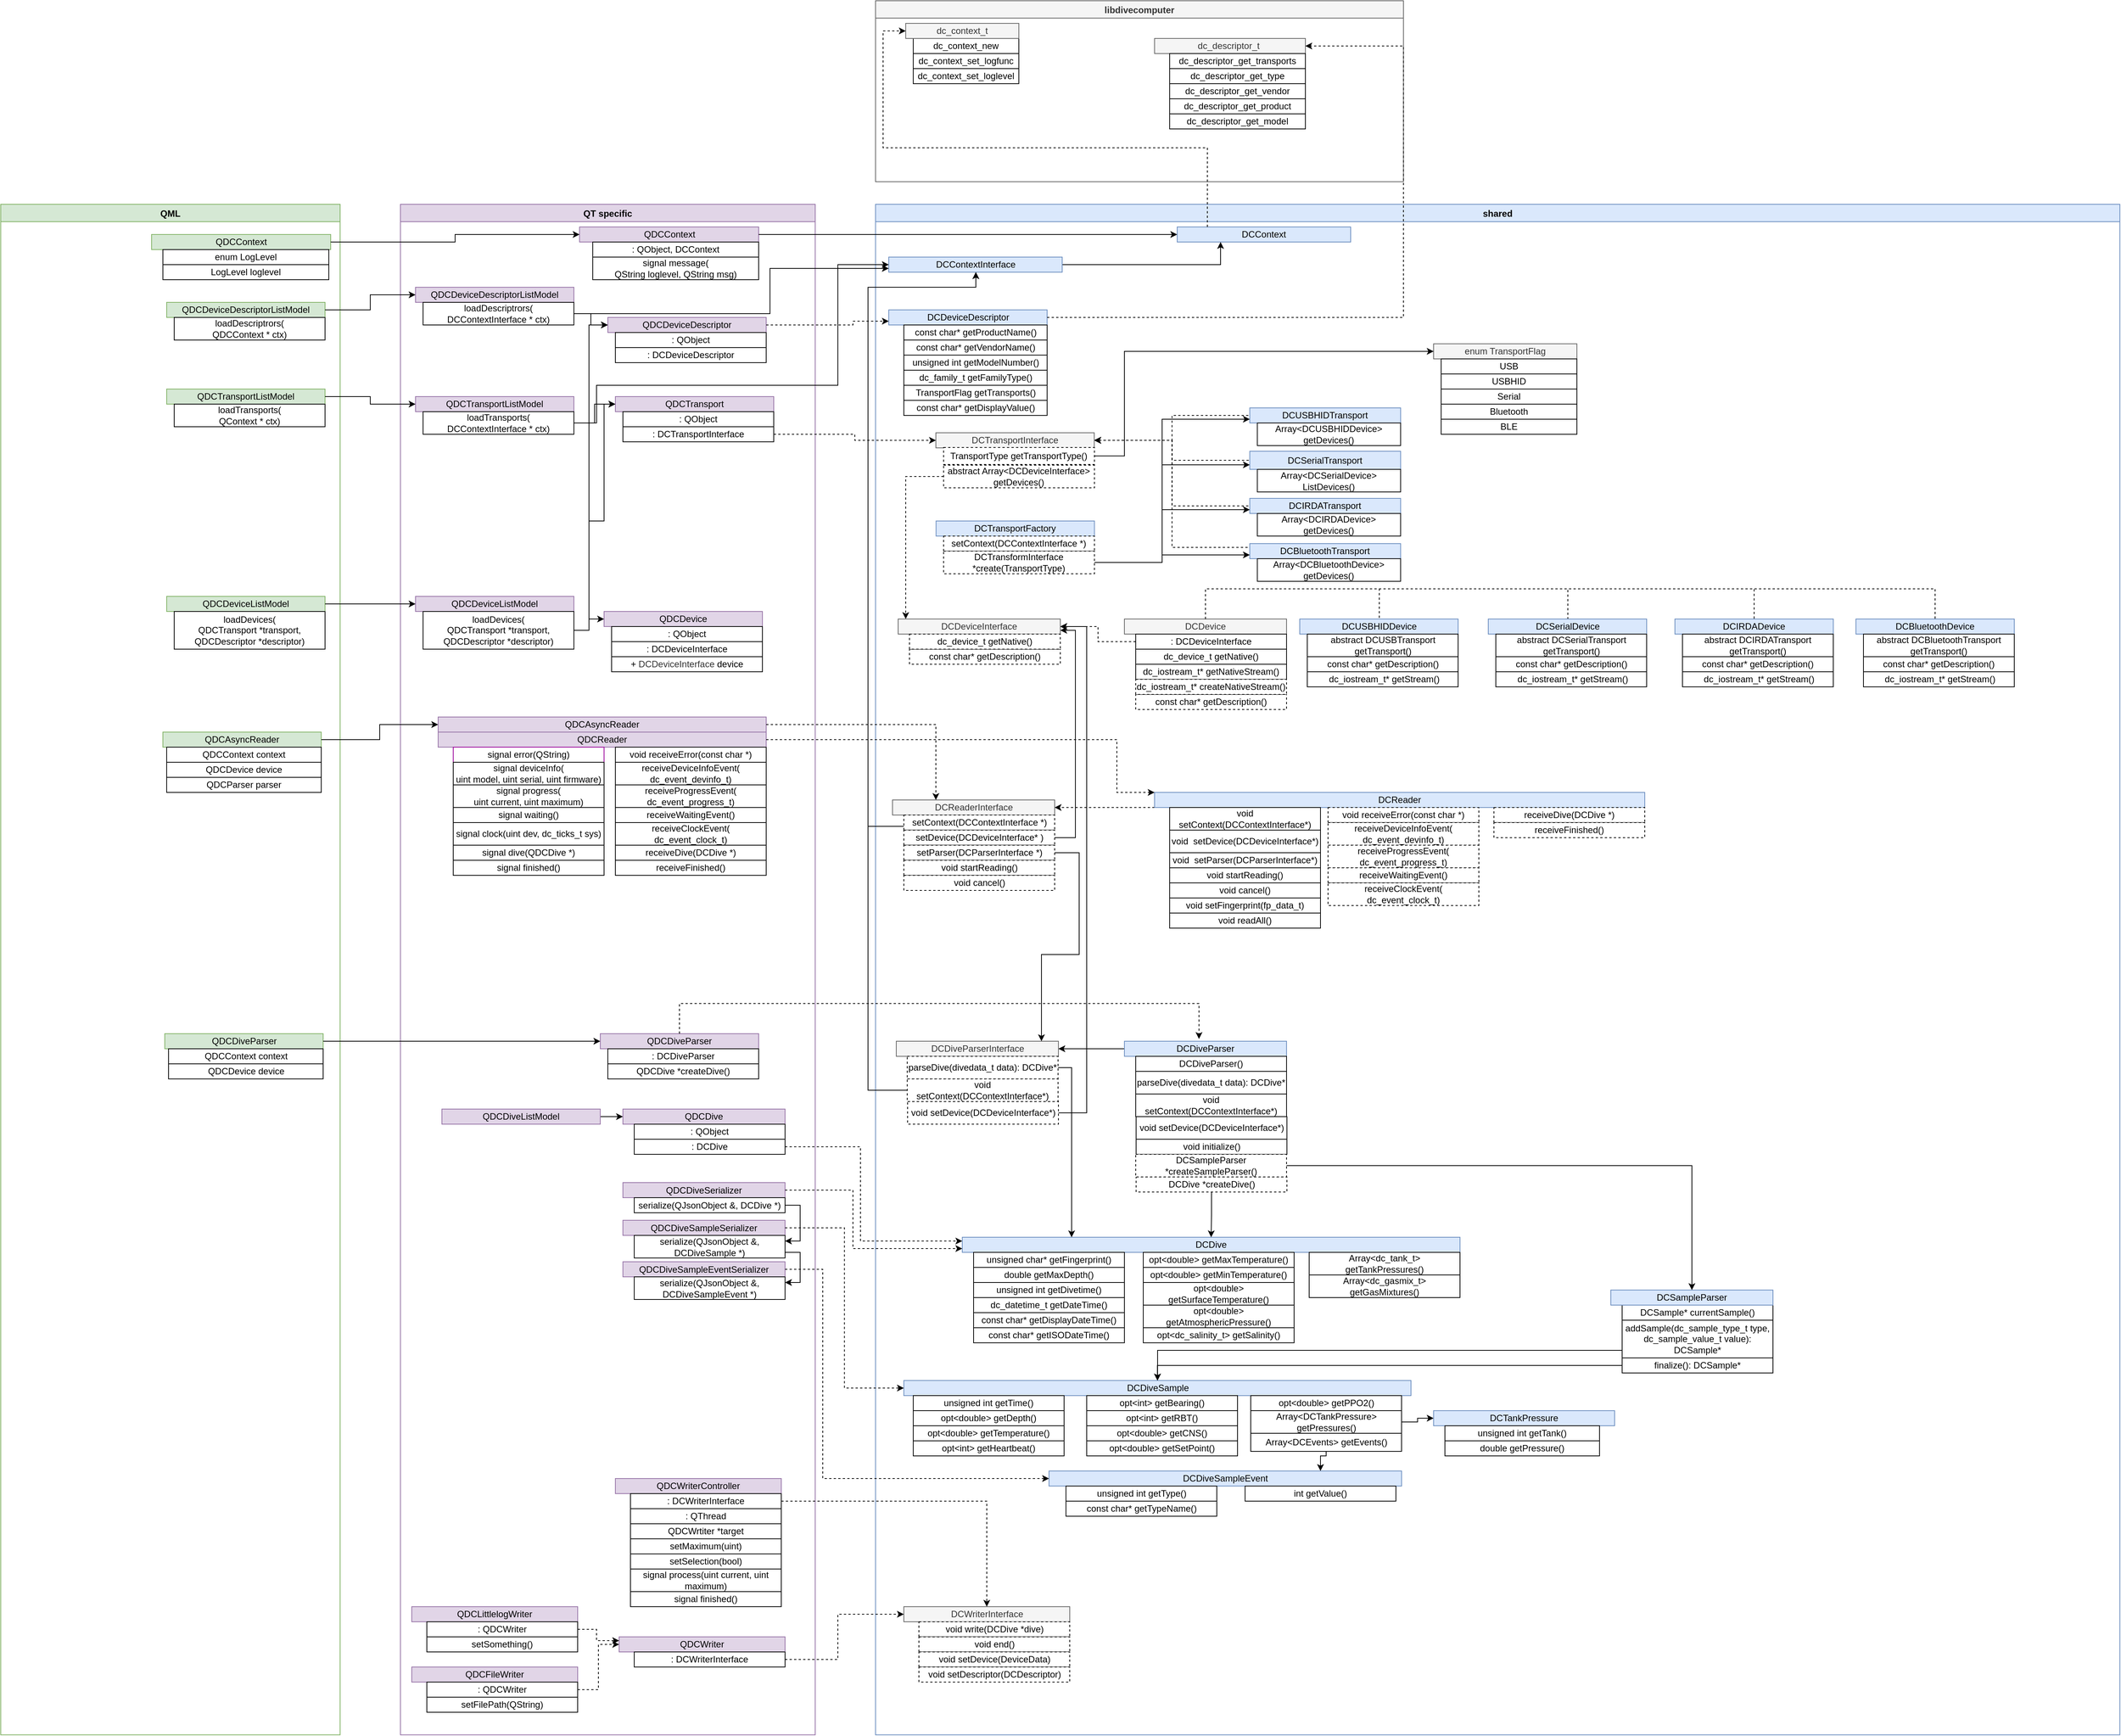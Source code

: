 <mxfile version="13.5.4" type="github">
  <diagram id="l0Hb1Kvt9UqNzEm9A9QA" name="Page-1">
    <mxGraphModel dx="2622" dy="796" grid="1" gridSize="10" guides="1" tooltips="1" connect="1" arrows="1" fold="1" page="0" pageScale="1" pageWidth="827" pageHeight="1169" math="0" shadow="0">
      <root>
        <mxCell id="0" />
        <mxCell id="1" parent="0" />
        <mxCell id="ltwnF_Ncu5DMhvB-tiFt-2" value="libdivecomputer" style="swimlane;fillColor=#f5f5f5;strokeColor=#666666;fontColor=#333333;" parent="1" vertex="1">
          <mxGeometry x="80" y="120" width="700" height="240" as="geometry" />
        </mxCell>
        <mxCell id="ltwnF_Ncu5DMhvB-tiFt-8" value="dc_context_new" style="rounded=0;whiteSpace=wrap;html=1;" parent="ltwnF_Ncu5DMhvB-tiFt-2" vertex="1">
          <mxGeometry x="50" y="50" width="140" height="20" as="geometry" />
        </mxCell>
        <mxCell id="ltwnF_Ncu5DMhvB-tiFt-9" value="dc_context_set_logfunc" style="rounded=0;whiteSpace=wrap;html=1;" parent="ltwnF_Ncu5DMhvB-tiFt-2" vertex="1">
          <mxGeometry x="50" y="70" width="140" height="20" as="geometry" />
        </mxCell>
        <mxCell id="ltwnF_Ncu5DMhvB-tiFt-10" value="dc_context_set_loglevel" style="rounded=0;whiteSpace=wrap;html=1;" parent="ltwnF_Ncu5DMhvB-tiFt-2" vertex="1">
          <mxGeometry x="50" y="90" width="140" height="20" as="geometry" />
        </mxCell>
        <mxCell id="ltwnF_Ncu5DMhvB-tiFt-25" value="dc_descriptor_t&amp;nbsp;" style="rounded=0;whiteSpace=wrap;html=1;fillColor=#f5f5f5;strokeColor=#666666;fontColor=#333333;" parent="ltwnF_Ncu5DMhvB-tiFt-2" vertex="1">
          <mxGeometry x="370" y="50" width="200" height="20" as="geometry" />
        </mxCell>
        <mxCell id="WCboHnmUrijgcAGSZFJO-1" value="dc_descriptor_get_transports" style="rounded=0;whiteSpace=wrap;html=1;" parent="ltwnF_Ncu5DMhvB-tiFt-2" vertex="1">
          <mxGeometry x="390" y="70" width="180" height="20" as="geometry" />
        </mxCell>
        <mxCell id="WCboHnmUrijgcAGSZFJO-2" value="dc_context_t" style="rounded=0;whiteSpace=wrap;html=1;fillColor=#f5f5f5;strokeColor=#666666;fontColor=#333333;" parent="ltwnF_Ncu5DMhvB-tiFt-2" vertex="1">
          <mxGeometry x="40" y="30" width="150" height="20" as="geometry" />
        </mxCell>
        <mxCell id="WCboHnmUrijgcAGSZFJO-3" value="dc_descriptor_get_type" style="rounded=0;whiteSpace=wrap;html=1;" parent="ltwnF_Ncu5DMhvB-tiFt-2" vertex="1">
          <mxGeometry x="390" y="90" width="180" height="20" as="geometry" />
        </mxCell>
        <mxCell id="WCboHnmUrijgcAGSZFJO-4" value="dc_descriptor_get_vendor" style="rounded=0;whiteSpace=wrap;html=1;" parent="ltwnF_Ncu5DMhvB-tiFt-2" vertex="1">
          <mxGeometry x="390" y="110" width="180" height="20" as="geometry" />
        </mxCell>
        <mxCell id="WCboHnmUrijgcAGSZFJO-5" value="dc_descriptor_get_product" style="rounded=0;whiteSpace=wrap;html=1;" parent="ltwnF_Ncu5DMhvB-tiFt-2" vertex="1">
          <mxGeometry x="390" y="130" width="180" height="20" as="geometry" />
        </mxCell>
        <mxCell id="WCboHnmUrijgcAGSZFJO-6" value="dc_descriptor_get_model" style="rounded=0;whiteSpace=wrap;html=1;" parent="ltwnF_Ncu5DMhvB-tiFt-2" vertex="1">
          <mxGeometry x="390" y="150" width="180" height="20" as="geometry" />
        </mxCell>
        <mxCell id="ltwnF_Ncu5DMhvB-tiFt-3" value="shared" style="swimlane;fillColor=#dae8fc;strokeColor=#6c8ebf;" parent="1" vertex="1">
          <mxGeometry x="80" y="390" width="1650" height="2030" as="geometry" />
        </mxCell>
        <mxCell id="ltwnF_Ncu5DMhvB-tiFt-11" value="DCContext" style="rounded=0;whiteSpace=wrap;html=1;fillColor=#dae8fc;strokeColor=#6c8ebf;" parent="ltwnF_Ncu5DMhvB-tiFt-3" vertex="1">
          <mxGeometry x="400" y="30" width="230" height="20" as="geometry" />
        </mxCell>
        <mxCell id="ltwnF_Ncu5DMhvB-tiFt-18" value="DCDeviceDescriptor" style="rounded=0;whiteSpace=wrap;html=1;fillColor=#dae8fc;strokeColor=#6c8ebf;" parent="ltwnF_Ncu5DMhvB-tiFt-3" vertex="1">
          <mxGeometry x="17.5" y="140" width="210" height="20" as="geometry" />
        </mxCell>
        <mxCell id="ltwnF_Ncu5DMhvB-tiFt-23" value="const char* getVendorName()" style="rounded=0;whiteSpace=wrap;html=1;" parent="ltwnF_Ncu5DMhvB-tiFt-3" vertex="1">
          <mxGeometry x="37.5" y="180" width="190" height="20" as="geometry" />
        </mxCell>
        <mxCell id="ltwnF_Ncu5DMhvB-tiFt-24" value="unsigned int getModelNumber()" style="rounded=0;whiteSpace=wrap;html=1;" parent="ltwnF_Ncu5DMhvB-tiFt-3" vertex="1">
          <mxGeometry x="37.5" y="200" width="190" height="20" as="geometry" />
        </mxCell>
        <mxCell id="ltwnF_Ncu5DMhvB-tiFt-28" value="dc_family_t getFamilyType()" style="rounded=0;whiteSpace=wrap;html=1;" parent="ltwnF_Ncu5DMhvB-tiFt-3" vertex="1">
          <mxGeometry x="37.5" y="220" width="190" height="20" as="geometry" />
        </mxCell>
        <mxCell id="ltwnF_Ncu5DMhvB-tiFt-29" value="TransportFlag getTransports()" style="rounded=0;whiteSpace=wrap;html=1;" parent="ltwnF_Ncu5DMhvB-tiFt-3" vertex="1">
          <mxGeometry x="37.5" y="240" width="190" height="20" as="geometry" />
        </mxCell>
        <mxCell id="ltwnF_Ncu5DMhvB-tiFt-30" value="const char* getProductName()" style="rounded=0;whiteSpace=wrap;html=1;" parent="ltwnF_Ncu5DMhvB-tiFt-3" vertex="1">
          <mxGeometry x="37.5" y="160" width="190" height="20" as="geometry" />
        </mxCell>
        <mxCell id="ltwnF_Ncu5DMhvB-tiFt-35" value="BLE" style="rounded=0;whiteSpace=wrap;html=1;" parent="ltwnF_Ncu5DMhvB-tiFt-3" vertex="1">
          <mxGeometry x="750" y="285" width="180" height="20" as="geometry" />
        </mxCell>
        <mxCell id="LenTutCYug-NzjJxEsnI-6" style="edgeStyle=orthogonalEdgeStyle;rounded=0;orthogonalLoop=1;jettySize=auto;html=1;entryX=0;entryY=0.5;entryDx=0;entryDy=0;endArrow=none;endFill=0;dashed=1;startArrow=classic;startFill=1;" parent="ltwnF_Ncu5DMhvB-tiFt-3" source="WCboHnmUrijgcAGSZFJO-8" target="LenTutCYug-NzjJxEsnI-3" edge="1">
          <mxGeometry relative="1" as="geometry" />
        </mxCell>
        <mxCell id="LenTutCYug-NzjJxEsnI-7" style="edgeStyle=orthogonalEdgeStyle;rounded=0;orthogonalLoop=1;jettySize=auto;html=1;entryX=0;entryY=0.5;entryDx=0;entryDy=0;dashed=1;endArrow=none;endFill=0;startArrow=classic;startFill=1;" parent="ltwnF_Ncu5DMhvB-tiFt-3" source="WCboHnmUrijgcAGSZFJO-8" target="LenTutCYug-NzjJxEsnI-4" edge="1">
          <mxGeometry relative="1" as="geometry" />
        </mxCell>
        <mxCell id="LenTutCYug-NzjJxEsnI-8" style="edgeStyle=orthogonalEdgeStyle;rounded=0;orthogonalLoop=1;jettySize=auto;html=1;entryX=0;entryY=0.5;entryDx=0;entryDy=0;dashed=1;endArrow=none;endFill=0;startArrow=classic;startFill=1;" parent="ltwnF_Ncu5DMhvB-tiFt-3" source="WCboHnmUrijgcAGSZFJO-8" target="LenTutCYug-NzjJxEsnI-5" edge="1">
          <mxGeometry relative="1" as="geometry" />
        </mxCell>
        <mxCell id="LenTutCYug-NzjJxEsnI-10" style="edgeStyle=orthogonalEdgeStyle;rounded=0;orthogonalLoop=1;jettySize=auto;html=1;entryX=0;entryY=0.25;entryDx=0;entryDy=0;dashed=1;endArrow=none;endFill=0;startArrow=classic;startFill=1;" parent="ltwnF_Ncu5DMhvB-tiFt-3" source="WCboHnmUrijgcAGSZFJO-8" target="LenTutCYug-NzjJxEsnI-9" edge="1">
          <mxGeometry relative="1" as="geometry" />
        </mxCell>
        <mxCell id="WCboHnmUrijgcAGSZFJO-8" value="DCTransportInterface" style="rounded=0;whiteSpace=wrap;html=1;fillColor=#f5f5f5;strokeColor=#666666;fontColor=#333333;" parent="ltwnF_Ncu5DMhvB-tiFt-3" vertex="1">
          <mxGeometry x="80" y="303" width="210" height="20" as="geometry" />
        </mxCell>
        <mxCell id="WCboHnmUrijgcAGSZFJO-9" value="enum TransportFlag" style="rounded=0;whiteSpace=wrap;html=1;fillColor=#f5f5f5;strokeColor=#666666;fontColor=#333333;" parent="ltwnF_Ncu5DMhvB-tiFt-3" vertex="1">
          <mxGeometry x="740" y="185" width="190" height="20" as="geometry" />
        </mxCell>
        <mxCell id="WCboHnmUrijgcAGSZFJO-10" value="USBHID" style="rounded=0;whiteSpace=wrap;html=1;" parent="ltwnF_Ncu5DMhvB-tiFt-3" vertex="1">
          <mxGeometry x="750" y="225" width="180" height="20" as="geometry" />
        </mxCell>
        <mxCell id="WCboHnmUrijgcAGSZFJO-11" value="USB" style="rounded=0;whiteSpace=wrap;html=1;" parent="ltwnF_Ncu5DMhvB-tiFt-3" vertex="1">
          <mxGeometry x="750" y="205" width="180" height="20" as="geometry" />
        </mxCell>
        <mxCell id="WCboHnmUrijgcAGSZFJO-12" value="Serial" style="rounded=0;whiteSpace=wrap;html=1;" parent="ltwnF_Ncu5DMhvB-tiFt-3" vertex="1">
          <mxGeometry x="750" y="245" width="180" height="20" as="geometry" />
        </mxCell>
        <mxCell id="WCboHnmUrijgcAGSZFJO-13" value="Bluetooth" style="rounded=0;whiteSpace=wrap;html=1;" parent="ltwnF_Ncu5DMhvB-tiFt-3" vertex="1">
          <mxGeometry x="750" y="265" width="180" height="20" as="geometry" />
        </mxCell>
        <mxCell id="zbBpqtvrADR6qRSZToYz-18" style="edgeStyle=orthogonalEdgeStyle;rounded=0;orthogonalLoop=1;jettySize=auto;html=1;dashed=1;" parent="ltwnF_Ncu5DMhvB-tiFt-3" source="WCboHnmUrijgcAGSZFJO-20" target="zbBpqtvrADR6qRSZToYz-4" edge="1">
          <mxGeometry relative="1" as="geometry">
            <Array as="points">
              <mxPoint x="40" y="361" />
            </Array>
          </mxGeometry>
        </mxCell>
        <mxCell id="WCboHnmUrijgcAGSZFJO-20" value="abstract Array&amp;lt;DCDeviceInterface&amp;gt; getDevices()" style="rounded=0;whiteSpace=wrap;html=1;dashed=1;" parent="ltwnF_Ncu5DMhvB-tiFt-3" vertex="1">
          <mxGeometry x="90.25" y="346" width="200" height="30" as="geometry" />
        </mxCell>
        <mxCell id="WCboHnmUrijgcAGSZFJO-22" value="const char* getDisplayValue()" style="rounded=0;whiteSpace=wrap;html=1;" parent="ltwnF_Ncu5DMhvB-tiFt-3" vertex="1">
          <mxGeometry x="37.5" y="260" width="190" height="20" as="geometry" />
        </mxCell>
        <mxCell id="LenTutCYug-NzjJxEsnI-29" style="edgeStyle=orthogonalEdgeStyle;rounded=0;orthogonalLoop=1;jettySize=auto;html=1;endArrow=none;endFill=0;strokeColor=#000000;dashed=1;" parent="ltwnF_Ncu5DMhvB-tiFt-3" source="WCboHnmUrijgcAGSZFJO-23" target="LenTutCYug-NzjJxEsnI-17" edge="1">
          <mxGeometry relative="1" as="geometry">
            <Array as="points">
              <mxPoint x="438" y="510" />
              <mxPoint x="668" y="510" />
            </Array>
          </mxGeometry>
        </mxCell>
        <mxCell id="LenTutCYug-NzjJxEsnI-30" style="edgeStyle=orthogonalEdgeStyle;rounded=0;orthogonalLoop=1;jettySize=auto;html=1;dashed=1;endArrow=none;endFill=0;strokeColor=#000000;" parent="ltwnF_Ncu5DMhvB-tiFt-3" source="WCboHnmUrijgcAGSZFJO-23" target="LenTutCYug-NzjJxEsnI-21" edge="1">
          <mxGeometry relative="1" as="geometry">
            <Array as="points">
              <mxPoint x="438" y="510" />
              <mxPoint x="918" y="510" />
            </Array>
          </mxGeometry>
        </mxCell>
        <mxCell id="LenTutCYug-NzjJxEsnI-34" style="edgeStyle=orthogonalEdgeStyle;rounded=0;orthogonalLoop=1;jettySize=auto;html=1;dashed=1;endArrow=none;endFill=0;strokeColor=#000000;" parent="ltwnF_Ncu5DMhvB-tiFt-3" source="WCboHnmUrijgcAGSZFJO-23" target="LenTutCYug-NzjJxEsnI-31" edge="1">
          <mxGeometry relative="1" as="geometry">
            <Array as="points">
              <mxPoint x="438" y="510" />
              <mxPoint x="1165" y="510" />
            </Array>
          </mxGeometry>
        </mxCell>
        <mxCell id="WCboHnmUrijgcAGSZFJO-23" value="DCDevice" style="rounded=0;whiteSpace=wrap;html=1;fillColor=#f5f5f5;strokeColor=#666666;fontColor=#333333;" parent="ltwnF_Ncu5DMhvB-tiFt-3" vertex="1">
          <mxGeometry x="330" y="550" width="215" height="20" as="geometry" />
        </mxCell>
        <mxCell id="LenTutCYug-NzjJxEsnI-3" value="DCUSBHIDTransport" style="rounded=0;whiteSpace=wrap;html=1;fillColor=#dae8fc;strokeColor=#6c8ebf;" parent="ltwnF_Ncu5DMhvB-tiFt-3" vertex="1">
          <mxGeometry x="496.25" y="270" width="200" height="20" as="geometry" />
        </mxCell>
        <mxCell id="LenTutCYug-NzjJxEsnI-4" value="DCSerialTransport" style="rounded=0;whiteSpace=wrap;html=1;fillColor=#dae8fc;strokeColor=#6c8ebf;" parent="ltwnF_Ncu5DMhvB-tiFt-3" vertex="1">
          <mxGeometry x="496.25" y="327.5" width="200" height="24" as="geometry" />
        </mxCell>
        <mxCell id="LenTutCYug-NzjJxEsnI-5" value="DCIRDATransport" style="rounded=0;whiteSpace=wrap;html=1;fillColor=#dae8fc;strokeColor=#6c8ebf;" parent="ltwnF_Ncu5DMhvB-tiFt-3" vertex="1">
          <mxGeometry x="496.25" y="390" width="200" height="20" as="geometry" />
        </mxCell>
        <mxCell id="LenTutCYug-NzjJxEsnI-9" value="DCBluetoothTransport" style="rounded=0;whiteSpace=wrap;html=1;fillColor=#dae8fc;strokeColor=#6c8ebf;" parent="ltwnF_Ncu5DMhvB-tiFt-3" vertex="1">
          <mxGeometry x="496.25" y="450" width="200" height="20" as="geometry" />
        </mxCell>
        <mxCell id="LenTutCYug-NzjJxEsnI-17" value="DCUSBHIDDevice" style="rounded=0;whiteSpace=wrap;html=1;fillColor=#dae8fc;strokeColor=#6c8ebf;" parent="ltwnF_Ncu5DMhvB-tiFt-3" vertex="1">
          <mxGeometry x="562.5" y="550" width="210" height="20" as="geometry" />
        </mxCell>
        <mxCell id="LenTutCYug-NzjJxEsnI-18" value="const char* getDescription()" style="rounded=0;whiteSpace=wrap;html=1;dashed=1;" parent="ltwnF_Ncu5DMhvB-tiFt-3" vertex="1">
          <mxGeometry x="345" y="650" width="200" height="20" as="geometry" />
        </mxCell>
        <mxCell id="LenTutCYug-NzjJxEsnI-19" value="abstract DCUSBTransport getTransport()" style="rounded=0;whiteSpace=wrap;html=1;" parent="ltwnF_Ncu5DMhvB-tiFt-3" vertex="1">
          <mxGeometry x="572.5" y="570" width="200" height="30" as="geometry" />
        </mxCell>
        <mxCell id="LenTutCYug-NzjJxEsnI-20" value="const char* getDescription()" style="rounded=0;whiteSpace=wrap;html=1;" parent="ltwnF_Ncu5DMhvB-tiFt-3" vertex="1">
          <mxGeometry x="572.5" y="600" width="200" height="20" as="geometry" />
        </mxCell>
        <mxCell id="LenTutCYug-NzjJxEsnI-21" value="DCSerialDevice" style="rounded=0;whiteSpace=wrap;html=1;fillColor=#dae8fc;strokeColor=#6c8ebf;" parent="ltwnF_Ncu5DMhvB-tiFt-3" vertex="1">
          <mxGeometry x="812.5" y="550" width="210" height="20" as="geometry" />
        </mxCell>
        <mxCell id="LenTutCYug-NzjJxEsnI-22" value="abstract DCSerialTransport getTransport()" style="rounded=0;whiteSpace=wrap;html=1;" parent="ltwnF_Ncu5DMhvB-tiFt-3" vertex="1">
          <mxGeometry x="822.5" y="570" width="200" height="30" as="geometry" />
        </mxCell>
        <mxCell id="LenTutCYug-NzjJxEsnI-23" value="const char* getDescription()" style="rounded=0;whiteSpace=wrap;html=1;" parent="ltwnF_Ncu5DMhvB-tiFt-3" vertex="1">
          <mxGeometry x="822.5" y="600" width="200" height="20" as="geometry" />
        </mxCell>
        <mxCell id="LenTutCYug-NzjJxEsnI-25" value="Array&amp;lt;DCUSBHIDDevice&amp;gt; getDevices()" style="rounded=0;whiteSpace=wrap;html=1;" parent="ltwnF_Ncu5DMhvB-tiFt-3" vertex="1">
          <mxGeometry x="506.25" y="290" width="190" height="30" as="geometry" />
        </mxCell>
        <mxCell id="LenTutCYug-NzjJxEsnI-26" value="Array&amp;lt;DCSerialDevice&amp;gt; ListDevices()" style="rounded=0;whiteSpace=wrap;html=1;" parent="ltwnF_Ncu5DMhvB-tiFt-3" vertex="1">
          <mxGeometry x="506.25" y="351.5" width="190" height="30" as="geometry" />
        </mxCell>
        <mxCell id="LenTutCYug-NzjJxEsnI-27" value="Array&amp;lt;DCIRDADevice&amp;gt; getDevices()" style="rounded=0;whiteSpace=wrap;html=1;" parent="ltwnF_Ncu5DMhvB-tiFt-3" vertex="1">
          <mxGeometry x="506.25" y="410" width="190" height="30" as="geometry" />
        </mxCell>
        <mxCell id="LenTutCYug-NzjJxEsnI-28" value="Array&amp;lt;DCBluetoothDevice&amp;gt; getDevices()" style="rounded=0;whiteSpace=wrap;html=1;" parent="ltwnF_Ncu5DMhvB-tiFt-3" vertex="1">
          <mxGeometry x="506.25" y="470" width="190" height="30" as="geometry" />
        </mxCell>
        <mxCell id="LenTutCYug-NzjJxEsnI-31" value="DCIRDADevice" style="rounded=0;whiteSpace=wrap;html=1;fillColor=#dae8fc;strokeColor=#6c8ebf;" parent="ltwnF_Ncu5DMhvB-tiFt-3" vertex="1">
          <mxGeometry x="1060" y="550" width="210" height="20" as="geometry" />
        </mxCell>
        <mxCell id="LenTutCYug-NzjJxEsnI-32" value="abstract DCIRDATransport getTransport()" style="rounded=0;whiteSpace=wrap;html=1;" parent="ltwnF_Ncu5DMhvB-tiFt-3" vertex="1">
          <mxGeometry x="1070" y="570" width="200" height="30" as="geometry" />
        </mxCell>
        <mxCell id="LenTutCYug-NzjJxEsnI-33" value="const char* getDescription()" style="rounded=0;whiteSpace=wrap;html=1;" parent="ltwnF_Ncu5DMhvB-tiFt-3" vertex="1">
          <mxGeometry x="1070" y="600" width="200" height="20" as="geometry" />
        </mxCell>
        <mxCell id="LenTutCYug-NzjJxEsnI-38" value="DCBluetoothDevice" style="rounded=0;whiteSpace=wrap;html=1;fillColor=#dae8fc;strokeColor=#6c8ebf;" parent="ltwnF_Ncu5DMhvB-tiFt-3" vertex="1">
          <mxGeometry x="1300" y="550" width="210" height="20" as="geometry" />
        </mxCell>
        <mxCell id="LenTutCYug-NzjJxEsnI-39" value="abstract DCBluetoothTransport getTransport()" style="rounded=0;whiteSpace=wrap;html=1;" parent="ltwnF_Ncu5DMhvB-tiFt-3" vertex="1">
          <mxGeometry x="1310" y="570" width="200" height="30" as="geometry" />
        </mxCell>
        <mxCell id="LenTutCYug-NzjJxEsnI-40" value="const char* getDescription()" style="rounded=0;whiteSpace=wrap;html=1;" parent="ltwnF_Ncu5DMhvB-tiFt-3" vertex="1">
          <mxGeometry x="1310" y="600" width="200" height="20" as="geometry" />
        </mxCell>
        <mxCell id="LenTutCYug-NzjJxEsnI-41" style="edgeStyle=orthogonalEdgeStyle;rounded=0;orthogonalLoop=1;jettySize=auto;html=1;dashed=1;endArrow=none;endFill=0;strokeColor=#000000;" parent="ltwnF_Ncu5DMhvB-tiFt-3" source="WCboHnmUrijgcAGSZFJO-23" target="LenTutCYug-NzjJxEsnI-38" edge="1">
          <mxGeometry relative="1" as="geometry">
            <Array as="points">
              <mxPoint x="438" y="510" />
              <mxPoint x="1405" y="510" />
            </Array>
          </mxGeometry>
        </mxCell>
        <mxCell id="LenTutCYug-NzjJxEsnI-46" value="dc_iostream_t* getNativeStream()" style="rounded=0;whiteSpace=wrap;html=1;" parent="ltwnF_Ncu5DMhvB-tiFt-3" vertex="1">
          <mxGeometry x="345" y="610" width="200" height="20" as="geometry" />
        </mxCell>
        <mxCell id="LenTutCYug-NzjJxEsnI-47" value="&amp;nbsp;dc_iostream_t* getStream()" style="rounded=0;whiteSpace=wrap;html=1;" parent="ltwnF_Ncu5DMhvB-tiFt-3" vertex="1">
          <mxGeometry x="572.5" y="620" width="200" height="20" as="geometry" />
        </mxCell>
        <mxCell id="LenTutCYug-NzjJxEsnI-48" value="&amp;nbsp;dc_iostream_t* getStream()" style="rounded=0;whiteSpace=wrap;html=1;" parent="ltwnF_Ncu5DMhvB-tiFt-3" vertex="1">
          <mxGeometry x="822.5" y="620" width="200" height="20" as="geometry" />
        </mxCell>
        <mxCell id="LenTutCYug-NzjJxEsnI-49" value="&amp;nbsp;dc_iostream_t* getStream()" style="rounded=0;whiteSpace=wrap;html=1;" parent="ltwnF_Ncu5DMhvB-tiFt-3" vertex="1">
          <mxGeometry x="1070" y="620" width="200" height="20" as="geometry" />
        </mxCell>
        <mxCell id="LenTutCYug-NzjJxEsnI-50" value="&amp;nbsp;dc_iostream_t* getStream()" style="rounded=0;whiteSpace=wrap;html=1;" parent="ltwnF_Ncu5DMhvB-tiFt-3" vertex="1">
          <mxGeometry x="1310" y="620" width="200" height="20" as="geometry" />
        </mxCell>
        <mxCell id="LenTutCYug-NzjJxEsnI-51" value="DCDive" style="rounded=0;whiteSpace=wrap;html=1;fillColor=#dae8fc;strokeColor=#6c8ebf;" parent="ltwnF_Ncu5DMhvB-tiFt-3" vertex="1">
          <mxGeometry x="115" y="1370" width="660" height="20" as="geometry" />
        </mxCell>
        <mxCell id="LenTutCYug-NzjJxEsnI-53" value="unsigned char* getFingerprint()" style="rounded=0;whiteSpace=wrap;html=1;" parent="ltwnF_Ncu5DMhvB-tiFt-3" vertex="1">
          <mxGeometry x="130" y="1390" width="200" height="20" as="geometry" />
        </mxCell>
        <mxCell id="LenTutCYug-NzjJxEsnI-54" value="double getMaxDepth()" style="rounded=0;whiteSpace=wrap;html=1;" parent="ltwnF_Ncu5DMhvB-tiFt-3" vertex="1">
          <mxGeometry x="130" y="1410" width="200" height="20" as="geometry" />
        </mxCell>
        <mxCell id="LenTutCYug-NzjJxEsnI-56" value="unsigned int getDivetime()" style="rounded=0;whiteSpace=wrap;html=1;" parent="ltwnF_Ncu5DMhvB-tiFt-3" vertex="1">
          <mxGeometry x="130" y="1430" width="200" height="20" as="geometry" />
        </mxCell>
        <mxCell id="LenTutCYug-NzjJxEsnI-57" value="dc_datetime_t getDateTime()" style="rounded=0;whiteSpace=wrap;html=1;" parent="ltwnF_Ncu5DMhvB-tiFt-3" vertex="1">
          <mxGeometry x="130" y="1450" width="200" height="20" as="geometry" />
        </mxCell>
        <mxCell id="LenTutCYug-NzjJxEsnI-58" value="const char* getDisplayDateTime()" style="rounded=0;whiteSpace=wrap;html=1;" parent="ltwnF_Ncu5DMhvB-tiFt-3" vertex="1">
          <mxGeometry x="130" y="1470" width="200" height="20" as="geometry" />
        </mxCell>
        <mxCell id="LenTutCYug-NzjJxEsnI-59" value="const char* getISODateTime()" style="rounded=0;whiteSpace=wrap;html=1;" parent="ltwnF_Ncu5DMhvB-tiFt-3" vertex="1">
          <mxGeometry x="130" y="1490" width="200" height="20" as="geometry" />
        </mxCell>
        <mxCell id="LenTutCYug-NzjJxEsnI-60" value="opt&amp;lt;double&amp;gt; getMaxTemperature()" style="rounded=0;whiteSpace=wrap;html=1;" parent="ltwnF_Ncu5DMhvB-tiFt-3" vertex="1">
          <mxGeometry x="355" y="1390" width="200" height="20" as="geometry" />
        </mxCell>
        <mxCell id="LenTutCYug-NzjJxEsnI-61" value="opt&amp;lt;double&amp;gt; getMinTemperature()" style="rounded=0;whiteSpace=wrap;html=1;" parent="ltwnF_Ncu5DMhvB-tiFt-3" vertex="1">
          <mxGeometry x="355" y="1410" width="200" height="20" as="geometry" />
        </mxCell>
        <mxCell id="LenTutCYug-NzjJxEsnI-62" value="opt&amp;lt;double&amp;gt; getSurfaceTemperature()" style="rounded=0;whiteSpace=wrap;html=1;" parent="ltwnF_Ncu5DMhvB-tiFt-3" vertex="1">
          <mxGeometry x="355" y="1430" width="200" height="30" as="geometry" />
        </mxCell>
        <mxCell id="LenTutCYug-NzjJxEsnI-63" value="opt&amp;lt;double&amp;gt; getAtmosphericPressure()" style="rounded=0;whiteSpace=wrap;html=1;" parent="ltwnF_Ncu5DMhvB-tiFt-3" vertex="1">
          <mxGeometry x="355" y="1460" width="200" height="30" as="geometry" />
        </mxCell>
        <mxCell id="LenTutCYug-NzjJxEsnI-68" value="opt&amp;lt;dc_salinity_t&amp;gt; getSalinity()" style="rounded=0;whiteSpace=wrap;html=1;" parent="ltwnF_Ncu5DMhvB-tiFt-3" vertex="1">
          <mxGeometry x="355" y="1490" width="200" height="20" as="geometry" />
        </mxCell>
        <mxCell id="LenTutCYug-NzjJxEsnI-70" value="Array&amp;lt;dc_tank_t&amp;gt; getTankPressures()" style="rounded=0;whiteSpace=wrap;html=1;" parent="ltwnF_Ncu5DMhvB-tiFt-3" vertex="1">
          <mxGeometry x="575" y="1390" width="200" height="30" as="geometry" />
        </mxCell>
        <mxCell id="LenTutCYug-NzjJxEsnI-71" value="Array&amp;lt;dc_gasmix_t&amp;gt; getGasMixtures()" style="rounded=0;whiteSpace=wrap;html=1;" parent="ltwnF_Ncu5DMhvB-tiFt-3" vertex="1">
          <mxGeometry x="575" y="1420" width="200" height="30" as="geometry" />
        </mxCell>
        <mxCell id="LenTutCYug-NzjJxEsnI-73" value="DCDiveSample" style="rounded=0;whiteSpace=wrap;html=1;fillColor=#dae8fc;strokeColor=#6c8ebf;" parent="ltwnF_Ncu5DMhvB-tiFt-3" vertex="1">
          <mxGeometry x="37.5" y="1560" width="672.5" height="20" as="geometry" />
        </mxCell>
        <mxCell id="LenTutCYug-NzjJxEsnI-74" value="DCDiveSampleEvent" style="rounded=0;whiteSpace=wrap;html=1;fillColor=#dae8fc;strokeColor=#6c8ebf;" parent="ltwnF_Ncu5DMhvB-tiFt-3" vertex="1">
          <mxGeometry x="230" y="1680" width="467.5" height="20" as="geometry" />
        </mxCell>
        <mxCell id="PpLzL-J6AhNf8Rzvoqyl-76" style="edgeStyle=orthogonalEdgeStyle;rounded=0;orthogonalLoop=1;jettySize=auto;html=1;" parent="ltwnF_Ncu5DMhvB-tiFt-3" source="nu18OdhDVVGL0PULstCD-1" target="PpLzL-J6AhNf8Rzvoqyl-72" edge="1">
          <mxGeometry relative="1" as="geometry" />
        </mxCell>
        <mxCell id="nu18OdhDVVGL0PULstCD-1" value="DCDiveParser" style="rounded=0;whiteSpace=wrap;html=1;fillColor=#dae8fc;strokeColor=#6c8ebf;" parent="ltwnF_Ncu5DMhvB-tiFt-3" vertex="1">
          <mxGeometry x="330" y="1110" width="215" height="20" as="geometry" />
        </mxCell>
        <mxCell id="nu18OdhDVVGL0PULstCD-3" value="parseDive(divedata_t data): DCDive*" style="rounded=0;whiteSpace=wrap;html=1;" parent="ltwnF_Ncu5DMhvB-tiFt-3" vertex="1">
          <mxGeometry x="345" y="1150" width="200" height="30" as="geometry" />
        </mxCell>
        <mxCell id="nu18OdhDVVGL0PULstCD-5" value="DCDiveParser()" style="rounded=0;whiteSpace=wrap;html=1;" parent="ltwnF_Ncu5DMhvB-tiFt-3" vertex="1">
          <mxGeometry x="345" y="1130" width="200" height="20" as="geometry" />
        </mxCell>
        <mxCell id="nu18OdhDVVGL0PULstCD-9" value="DCSample* currentSample()" style="rounded=0;whiteSpace=wrap;html=1;" parent="ltwnF_Ncu5DMhvB-tiFt-3" vertex="1">
          <mxGeometry x="990" y="1460" width="200" height="20" as="geometry" />
        </mxCell>
        <mxCell id="nu18OdhDVVGL0PULstCD-10" value="unsigned int getTime()" style="rounded=0;whiteSpace=wrap;html=1;" parent="ltwnF_Ncu5DMhvB-tiFt-3" vertex="1">
          <mxGeometry x="50" y="1580" width="200" height="20" as="geometry" />
        </mxCell>
        <mxCell id="spZWWF0u4A5Y6FCt7kzm-1" value="opt&amp;lt;double&amp;gt; getDepth()" style="rounded=0;whiteSpace=wrap;html=1;" parent="ltwnF_Ncu5DMhvB-tiFt-3" vertex="1">
          <mxGeometry x="50" y="1600" width="200" height="20" as="geometry" />
        </mxCell>
        <mxCell id="spZWWF0u4A5Y6FCt7kzm-2" value="opt&amp;lt;double&amp;gt; getTemperature()" style="rounded=0;whiteSpace=wrap;html=1;" parent="ltwnF_Ncu5DMhvB-tiFt-3" vertex="1">
          <mxGeometry x="50" y="1620" width="200" height="20" as="geometry" />
        </mxCell>
        <mxCell id="spZWWF0u4A5Y6FCt7kzm-3" value="opt&amp;lt;int&amp;gt; getHeartbeat()" style="rounded=0;whiteSpace=wrap;html=1;" parent="ltwnF_Ncu5DMhvB-tiFt-3" vertex="1">
          <mxGeometry x="50" y="1640" width="200" height="20" as="geometry" />
        </mxCell>
        <mxCell id="spZWWF0u4A5Y6FCt7kzm-4" value="opt&amp;lt;int&amp;gt; getBearing()" style="rounded=0;whiteSpace=wrap;html=1;" parent="ltwnF_Ncu5DMhvB-tiFt-3" vertex="1">
          <mxGeometry x="280" y="1580" width="200" height="20" as="geometry" />
        </mxCell>
        <mxCell id="spZWWF0u4A5Y6FCt7kzm-5" value="opt&amp;lt;int&amp;gt; getRBT()" style="rounded=0;whiteSpace=wrap;html=1;" parent="ltwnF_Ncu5DMhvB-tiFt-3" vertex="1">
          <mxGeometry x="280" y="1600" width="200" height="20" as="geometry" />
        </mxCell>
        <mxCell id="spZWWF0u4A5Y6FCt7kzm-6" value="opt&amp;lt;double&amp;gt; getCNS()" style="rounded=0;whiteSpace=wrap;html=1;" parent="ltwnF_Ncu5DMhvB-tiFt-3" vertex="1">
          <mxGeometry x="280" y="1620" width="200" height="20" as="geometry" />
        </mxCell>
        <mxCell id="spZWWF0u4A5Y6FCt7kzm-7" value="opt&amp;lt;double&amp;gt; getSetPoint()" style="rounded=0;whiteSpace=wrap;html=1;" parent="ltwnF_Ncu5DMhvB-tiFt-3" vertex="1">
          <mxGeometry x="280" y="1640" width="200" height="20" as="geometry" />
        </mxCell>
        <mxCell id="spZWWF0u4A5Y6FCt7kzm-8" value="opt&amp;lt;double&amp;gt; getPPO2()" style="rounded=0;whiteSpace=wrap;html=1;" parent="ltwnF_Ncu5DMhvB-tiFt-3" vertex="1">
          <mxGeometry x="497.5" y="1580" width="200" height="20" as="geometry" />
        </mxCell>
        <mxCell id="spZWWF0u4A5Y6FCt7kzm-16" style="edgeStyle=orthogonalEdgeStyle;rounded=0;orthogonalLoop=1;jettySize=auto;html=1;" parent="ltwnF_Ncu5DMhvB-tiFt-3" source="spZWWF0u4A5Y6FCt7kzm-9" target="LenTutCYug-NzjJxEsnI-74" edge="1">
          <mxGeometry relative="1" as="geometry">
            <Array as="points">
              <mxPoint x="598" y="1660" />
              <mxPoint x="590" y="1660" />
            </Array>
          </mxGeometry>
        </mxCell>
        <mxCell id="spZWWF0u4A5Y6FCt7kzm-9" value="Array&amp;lt;DCEvents&amp;gt; getEvents()" style="rounded=0;whiteSpace=wrap;html=1;" parent="ltwnF_Ncu5DMhvB-tiFt-3" vertex="1">
          <mxGeometry x="497.5" y="1630" width="200" height="24" as="geometry" />
        </mxCell>
        <mxCell id="spZWWF0u4A5Y6FCt7kzm-14" style="edgeStyle=orthogonalEdgeStyle;rounded=0;orthogonalLoop=1;jettySize=auto;html=1;entryX=0;entryY=0.5;entryDx=0;entryDy=0;" parent="ltwnF_Ncu5DMhvB-tiFt-3" source="spZWWF0u4A5Y6FCt7kzm-10" target="spZWWF0u4A5Y6FCt7kzm-11" edge="1">
          <mxGeometry relative="1" as="geometry" />
        </mxCell>
        <mxCell id="spZWWF0u4A5Y6FCt7kzm-10" value="Array&amp;lt;DCTankPressure&amp;gt; getPressures()" style="rounded=0;whiteSpace=wrap;html=1;" parent="ltwnF_Ncu5DMhvB-tiFt-3" vertex="1">
          <mxGeometry x="497.5" y="1600" width="200" height="30" as="geometry" />
        </mxCell>
        <mxCell id="spZWWF0u4A5Y6FCt7kzm-11" value="DCTankPressure" style="rounded=0;whiteSpace=wrap;html=1;fillColor=#dae8fc;strokeColor=#6c8ebf;" parent="ltwnF_Ncu5DMhvB-tiFt-3" vertex="1">
          <mxGeometry x="740" y="1600" width="240" height="20" as="geometry" />
        </mxCell>
        <mxCell id="spZWWF0u4A5Y6FCt7kzm-12" value="unsigned int getTank()" style="rounded=0;whiteSpace=wrap;html=1;" parent="ltwnF_Ncu5DMhvB-tiFt-3" vertex="1">
          <mxGeometry x="755" y="1620" width="205" height="20" as="geometry" />
        </mxCell>
        <mxCell id="spZWWF0u4A5Y6FCt7kzm-13" value="double getPressure()" style="rounded=0;whiteSpace=wrap;html=1;" parent="ltwnF_Ncu5DMhvB-tiFt-3" vertex="1">
          <mxGeometry x="755" y="1640" width="205" height="20" as="geometry" />
        </mxCell>
        <mxCell id="spZWWF0u4A5Y6FCt7kzm-17" value="int getValue()" style="rounded=0;whiteSpace=wrap;html=1;" parent="ltwnF_Ncu5DMhvB-tiFt-3" vertex="1">
          <mxGeometry x="490" y="1700" width="200" height="20" as="geometry" />
        </mxCell>
        <mxCell id="spZWWF0u4A5Y6FCt7kzm-18" value="const char* getTypeName()" style="rounded=0;whiteSpace=wrap;html=1;" parent="ltwnF_Ncu5DMhvB-tiFt-3" vertex="1">
          <mxGeometry x="252.5" y="1720" width="200" height="20" as="geometry" />
        </mxCell>
        <mxCell id="spZWWF0u4A5Y6FCt7kzm-19" value="unsigned int getType()" style="rounded=0;whiteSpace=wrap;html=1;" parent="ltwnF_Ncu5DMhvB-tiFt-3" vertex="1">
          <mxGeometry x="252.5" y="1700" width="200" height="20" as="geometry" />
        </mxCell>
        <mxCell id="spZWWF0u4A5Y6FCt7kzm-20" value="DCSampleParser" style="rounded=0;whiteSpace=wrap;html=1;fillColor=#dae8fc;strokeColor=#6c8ebf;" parent="ltwnF_Ncu5DMhvB-tiFt-3" vertex="1">
          <mxGeometry x="975" y="1440" width="215" height="20" as="geometry" />
        </mxCell>
        <mxCell id="G_5eRwRaQk3gY31ZSDMp-4" style="edgeStyle=orthogonalEdgeStyle;rounded=0;orthogonalLoop=1;jettySize=auto;html=1;" parent="ltwnF_Ncu5DMhvB-tiFt-3" source="spZWWF0u4A5Y6FCt7kzm-23" target="LenTutCYug-NzjJxEsnI-73" edge="1">
          <mxGeometry relative="1" as="geometry">
            <Array as="points">
              <mxPoint x="374" y="1520" />
            </Array>
          </mxGeometry>
        </mxCell>
        <mxCell id="spZWWF0u4A5Y6FCt7kzm-23" value="addSample(dc_sample_type_t type, dc_sample_value_t value): DCSample*" style="rounded=0;whiteSpace=wrap;html=1;" parent="ltwnF_Ncu5DMhvB-tiFt-3" vertex="1">
          <mxGeometry x="990" y="1480" width="200" height="50" as="geometry" />
        </mxCell>
        <mxCell id="G_5eRwRaQk3gY31ZSDMp-5" style="edgeStyle=orthogonalEdgeStyle;rounded=0;orthogonalLoop=1;jettySize=auto;html=1;" parent="ltwnF_Ncu5DMhvB-tiFt-3" source="spZWWF0u4A5Y6FCt7kzm-24" target="LenTutCYug-NzjJxEsnI-73" edge="1">
          <mxGeometry relative="1" as="geometry" />
        </mxCell>
        <mxCell id="spZWWF0u4A5Y6FCt7kzm-24" value="finalize(): DCSample*" style="rounded=0;whiteSpace=wrap;html=1;" parent="ltwnF_Ncu5DMhvB-tiFt-3" vertex="1">
          <mxGeometry x="990" y="1530" width="200" height="20" as="geometry" />
        </mxCell>
        <mxCell id="PpLzL-J6AhNf8Rzvoqyl-83" style="edgeStyle=orthogonalEdgeStyle;rounded=0;orthogonalLoop=1;jettySize=auto;html=1;dashed=1;" parent="ltwnF_Ncu5DMhvB-tiFt-3" source="G_5eRwRaQk3gY31ZSDMp-6" target="PpLzL-J6AhNf8Rzvoqyl-77" edge="1">
          <mxGeometry relative="1" as="geometry">
            <Array as="points">
              <mxPoint x="267.5" y="800" />
            </Array>
          </mxGeometry>
        </mxCell>
        <mxCell id="G_5eRwRaQk3gY31ZSDMp-6" value="DCReader" style="rounded=0;whiteSpace=wrap;html=1;fillColor=#dae8fc;strokeColor=#6c8ebf;" parent="ltwnF_Ncu5DMhvB-tiFt-3" vertex="1">
          <mxGeometry x="370" y="780" width="650" height="20" as="geometry" />
        </mxCell>
        <mxCell id="G_5eRwRaQk3gY31ZSDMp-7" value="void setContext(DCContextInterface*)" style="rounded=0;whiteSpace=wrap;html=1;" parent="ltwnF_Ncu5DMhvB-tiFt-3" vertex="1">
          <mxGeometry x="390" y="800" width="200" height="30" as="geometry" />
        </mxCell>
        <mxCell id="G_5eRwRaQk3gY31ZSDMp-9" value="void&amp;nbsp; setDevice(DCDeviceInterface*)" style="rounded=0;whiteSpace=wrap;html=1;" parent="ltwnF_Ncu5DMhvB-tiFt-3" vertex="1">
          <mxGeometry x="390" y="830" width="200" height="30" as="geometry" />
        </mxCell>
        <mxCell id="G_5eRwRaQk3gY31ZSDMp-10" value="void startReading()" style="rounded=0;whiteSpace=wrap;html=1;" parent="ltwnF_Ncu5DMhvB-tiFt-3" vertex="1">
          <mxGeometry x="390" y="880" width="200" height="20" as="geometry" />
        </mxCell>
        <mxCell id="PpLzL-J6AhNf8Rzvoqyl-5" style="edgeStyle=orthogonalEdgeStyle;rounded=0;orthogonalLoop=1;jettySize=auto;html=1;entryX=0.25;entryY=1;entryDx=0;entryDy=0;" parent="ltwnF_Ncu5DMhvB-tiFt-3" source="PpLzL-J6AhNf8Rzvoqyl-4" target="ltwnF_Ncu5DMhvB-tiFt-11" edge="1">
          <mxGeometry relative="1" as="geometry" />
        </mxCell>
        <mxCell id="PpLzL-J6AhNf8Rzvoqyl-4" value="DCContextInterface" style="rounded=0;whiteSpace=wrap;html=1;fillColor=#dae8fc;strokeColor=#6c8ebf;" parent="ltwnF_Ncu5DMhvB-tiFt-3" vertex="1">
          <mxGeometry x="17.5" y="70" width="230" height="20" as="geometry" />
        </mxCell>
        <mxCell id="PpLzL-J6AhNf8Rzvoqyl-15" value="void&amp;nbsp; setParser(DCParserInterface*)" style="rounded=0;whiteSpace=wrap;html=1;" parent="ltwnF_Ncu5DMhvB-tiFt-3" vertex="1">
          <mxGeometry x="390" y="860" width="200" height="20" as="geometry" />
        </mxCell>
        <mxCell id="PpLzL-J6AhNf8Rzvoqyl-16" value="void cancel()" style="rounded=0;whiteSpace=wrap;html=1;" parent="ltwnF_Ncu5DMhvB-tiFt-3" vertex="1">
          <mxGeometry x="390" y="900" width="200" height="20" as="geometry" />
        </mxCell>
        <mxCell id="PpLzL-J6AhNf8Rzvoqyl-17" value="void setFingerprint(fp_data_t)" style="rounded=0;whiteSpace=wrap;html=1;" parent="ltwnF_Ncu5DMhvB-tiFt-3" vertex="1">
          <mxGeometry x="390" y="920" width="200" height="20" as="geometry" />
        </mxCell>
        <mxCell id="PpLzL-J6AhNf8Rzvoqyl-18" value="void readAll()" style="rounded=0;whiteSpace=wrap;html=1;" parent="ltwnF_Ncu5DMhvB-tiFt-3" vertex="1">
          <mxGeometry x="390" y="940" width="200" height="20" as="geometry" />
        </mxCell>
        <mxCell id="PpLzL-J6AhNf8Rzvoqyl-19" value="void&amp;nbsp;receiveError(const char *)" style="rounded=0;whiteSpace=wrap;html=1;dashed=1;" parent="ltwnF_Ncu5DMhvB-tiFt-3" vertex="1">
          <mxGeometry x="600" y="800" width="200" height="20" as="geometry" />
        </mxCell>
        <mxCell id="PpLzL-J6AhNf8Rzvoqyl-20" value="dc_iostream_t* createNativeStream()" style="rounded=0;whiteSpace=wrap;html=1;dashed=1;" parent="ltwnF_Ncu5DMhvB-tiFt-3" vertex="1">
          <mxGeometry x="345" y="630" width="200" height="20" as="geometry" />
        </mxCell>
        <mxCell id="PpLzL-J6AhNf8Rzvoqyl-21" value="dc_device_t getNative()" style="rounded=0;whiteSpace=wrap;html=1;" parent="ltwnF_Ncu5DMhvB-tiFt-3" vertex="1">
          <mxGeometry x="345" y="590" width="200" height="20" as="geometry" />
        </mxCell>
        <mxCell id="PpLzL-J6AhNf8Rzvoqyl-22" value="receiveDeviceInfoEvent(&lt;br&gt;dc_event_devinfo_t)" style="rounded=0;whiteSpace=wrap;html=1;dashed=1;" parent="ltwnF_Ncu5DMhvB-tiFt-3" vertex="1">
          <mxGeometry x="600" y="820" width="200" height="30" as="geometry" />
        </mxCell>
        <mxCell id="PpLzL-J6AhNf8Rzvoqyl-23" value="receiveProgressEvent(&lt;br&gt;dc_event_progress_t)" style="rounded=0;whiteSpace=wrap;html=1;dashed=1;" parent="ltwnF_Ncu5DMhvB-tiFt-3" vertex="1">
          <mxGeometry x="600" y="850" width="200" height="30" as="geometry" />
        </mxCell>
        <mxCell id="PpLzL-J6AhNf8Rzvoqyl-24" value="receiveWaitingEvent()" style="rounded=0;whiteSpace=wrap;html=1;dashed=1;" parent="ltwnF_Ncu5DMhvB-tiFt-3" vertex="1">
          <mxGeometry x="600" y="880" width="200" height="20" as="geometry" />
        </mxCell>
        <mxCell id="PpLzL-J6AhNf8Rzvoqyl-25" value="receiveClockEvent(&lt;br&gt;dc_event_clock_t)" style="rounded=0;whiteSpace=wrap;html=1;dashed=1;" parent="ltwnF_Ncu5DMhvB-tiFt-3" vertex="1">
          <mxGeometry x="600" y="900" width="200" height="30" as="geometry" />
        </mxCell>
        <mxCell id="PpLzL-J6AhNf8Rzvoqyl-26" value="receiveDive(DCDive *)" style="rounded=0;whiteSpace=wrap;html=1;dashed=1;" parent="ltwnF_Ncu5DMhvB-tiFt-3" vertex="1">
          <mxGeometry x="820" y="800" width="200" height="20" as="geometry" />
        </mxCell>
        <mxCell id="PpLzL-J6AhNf8Rzvoqyl-27" value="receiveFinished()" style="rounded=0;whiteSpace=wrap;html=1;dashed=1;" parent="ltwnF_Ncu5DMhvB-tiFt-3" vertex="1">
          <mxGeometry x="820" y="820" width="200" height="20" as="geometry" />
        </mxCell>
        <mxCell id="PpLzL-J6AhNf8Rzvoqyl-60" value="void setContext(DCContextInterface*)" style="rounded=0;whiteSpace=wrap;html=1;" parent="ltwnF_Ncu5DMhvB-tiFt-3" vertex="1">
          <mxGeometry x="345" y="1180" width="200" height="30" as="geometry" />
        </mxCell>
        <mxCell id="PpLzL-J6AhNf8Rzvoqyl-61" value="void setDevice(DCDeviceInterface*)" style="rounded=0;whiteSpace=wrap;html=1;" parent="ltwnF_Ncu5DMhvB-tiFt-3" vertex="1">
          <mxGeometry x="345.5" y="1210" width="200" height="30" as="geometry" />
        </mxCell>
        <mxCell id="PpLzL-J6AhNf8Rzvoqyl-62" value="void initialize()" style="rounded=0;whiteSpace=wrap;html=1;" parent="ltwnF_Ncu5DMhvB-tiFt-3" vertex="1">
          <mxGeometry x="345.5" y="1240" width="200" height="20" as="geometry" />
        </mxCell>
        <mxCell id="PpLzL-J6AhNf8Rzvoqyl-71" style="edgeStyle=orthogonalEdgeStyle;rounded=0;orthogonalLoop=1;jettySize=auto;html=1;" parent="ltwnF_Ncu5DMhvB-tiFt-3" source="PpLzL-J6AhNf8Rzvoqyl-63" target="LenTutCYug-NzjJxEsnI-51" edge="1">
          <mxGeometry relative="1" as="geometry" />
        </mxCell>
        <mxCell id="PpLzL-J6AhNf8Rzvoqyl-63" value="DCDive *createDive()" style="rounded=0;whiteSpace=wrap;html=1;dashed=1;" parent="ltwnF_Ncu5DMhvB-tiFt-3" vertex="1">
          <mxGeometry x="345.5" y="1290" width="200" height="20" as="geometry" />
        </mxCell>
        <mxCell id="PpLzL-J6AhNf8Rzvoqyl-70" style="edgeStyle=orthogonalEdgeStyle;rounded=0;orthogonalLoop=1;jettySize=auto;html=1;entryX=0.5;entryY=0;entryDx=0;entryDy=0;" parent="ltwnF_Ncu5DMhvB-tiFt-3" source="PpLzL-J6AhNf8Rzvoqyl-64" target="spZWWF0u4A5Y6FCt7kzm-20" edge="1">
          <mxGeometry relative="1" as="geometry" />
        </mxCell>
        <mxCell id="PpLzL-J6AhNf8Rzvoqyl-64" value="DCSampleParser *createSampleParser()" style="rounded=0;whiteSpace=wrap;html=1;dashed=1;" parent="ltwnF_Ncu5DMhvB-tiFt-3" vertex="1">
          <mxGeometry x="345" y="1260" width="200" height="30" as="geometry" />
        </mxCell>
        <mxCell id="PpLzL-J6AhNf8Rzvoqyl-72" value="DCDiveParserInterface" style="rounded=0;whiteSpace=wrap;html=1;fillColor=#f5f5f5;strokeColor=#666666;fontColor=#333333;" parent="ltwnF_Ncu5DMhvB-tiFt-3" vertex="1">
          <mxGeometry x="27.5" y="1110" width="215" height="20" as="geometry" />
        </mxCell>
        <mxCell id="zbBpqtvrADR6qRSZToYz-17" style="edgeStyle=orthogonalEdgeStyle;rounded=0;orthogonalLoop=1;jettySize=auto;html=1;" parent="ltwnF_Ncu5DMhvB-tiFt-3" source="PpLzL-J6AhNf8Rzvoqyl-73" target="LenTutCYug-NzjJxEsnI-51" edge="1">
          <mxGeometry relative="1" as="geometry">
            <Array as="points">
              <mxPoint x="260" y="1145" />
            </Array>
          </mxGeometry>
        </mxCell>
        <mxCell id="PpLzL-J6AhNf8Rzvoqyl-73" value="parseDive(divedata_t data): DCDive*" style="rounded=0;whiteSpace=wrap;html=1;dashed=1;" parent="ltwnF_Ncu5DMhvB-tiFt-3" vertex="1">
          <mxGeometry x="42" y="1130" width="200" height="30" as="geometry" />
        </mxCell>
        <mxCell id="zbBpqtvrADR6qRSZToYz-15" style="edgeStyle=orthogonalEdgeStyle;rounded=0;orthogonalLoop=1;jettySize=auto;html=1;" parent="ltwnF_Ncu5DMhvB-tiFt-3" source="PpLzL-J6AhNf8Rzvoqyl-74" target="PpLzL-J6AhNf8Rzvoqyl-4" edge="1">
          <mxGeometry relative="1" as="geometry">
            <Array as="points">
              <mxPoint x="-10" y="1175" />
              <mxPoint x="-10" y="110" />
              <mxPoint x="133" y="110" />
            </Array>
          </mxGeometry>
        </mxCell>
        <mxCell id="PpLzL-J6AhNf8Rzvoqyl-74" value="void setContext(DCContextInterface*)" style="rounded=0;whiteSpace=wrap;html=1;dashed=1;" parent="ltwnF_Ncu5DMhvB-tiFt-3" vertex="1">
          <mxGeometry x="42" y="1160" width="200" height="30" as="geometry" />
        </mxCell>
        <mxCell id="zbBpqtvrADR6qRSZToYz-16" style="edgeStyle=orthogonalEdgeStyle;rounded=0;orthogonalLoop=1;jettySize=auto;html=1;" parent="ltwnF_Ncu5DMhvB-tiFt-3" source="PpLzL-J6AhNf8Rzvoqyl-75" target="zbBpqtvrADR6qRSZToYz-4" edge="1">
          <mxGeometry relative="1" as="geometry">
            <Array as="points">
              <mxPoint x="280" y="1205" />
              <mxPoint x="280" y="560" />
            </Array>
          </mxGeometry>
        </mxCell>
        <mxCell id="PpLzL-J6AhNf8Rzvoqyl-75" value="void setDevice(DCDeviceInterface*)" style="rounded=0;whiteSpace=wrap;html=1;dashed=1;" parent="ltwnF_Ncu5DMhvB-tiFt-3" vertex="1">
          <mxGeometry x="42.5" y="1190" width="200" height="30" as="geometry" />
        </mxCell>
        <mxCell id="PpLzL-J6AhNf8Rzvoqyl-77" value="DCReaderInterface" style="rounded=0;whiteSpace=wrap;html=1;fillColor=#f5f5f5;strokeColor=#666666;fontColor=#333333;" parent="ltwnF_Ncu5DMhvB-tiFt-3" vertex="1">
          <mxGeometry x="22.5" y="790" width="215" height="20" as="geometry" />
        </mxCell>
        <mxCell id="zbBpqtvrADR6qRSZToYz-14" style="edgeStyle=orthogonalEdgeStyle;rounded=0;orthogonalLoop=1;jettySize=auto;html=1;" parent="ltwnF_Ncu5DMhvB-tiFt-3" source="PpLzL-J6AhNf8Rzvoqyl-78" target="PpLzL-J6AhNf8Rzvoqyl-4" edge="1">
          <mxGeometry relative="1" as="geometry">
            <Array as="points">
              <mxPoint x="-10" y="825" />
              <mxPoint x="-10" y="110" />
              <mxPoint x="133" y="110" />
            </Array>
          </mxGeometry>
        </mxCell>
        <mxCell id="PpLzL-J6AhNf8Rzvoqyl-78" value="setContext(DCContextInterface *)" style="rounded=0;whiteSpace=wrap;html=1;dashed=1;" parent="ltwnF_Ncu5DMhvB-tiFt-3" vertex="1">
          <mxGeometry x="37.5" y="810" width="200" height="20" as="geometry" />
        </mxCell>
        <mxCell id="zbBpqtvrADR6qRSZToYz-12" style="edgeStyle=orthogonalEdgeStyle;rounded=0;orthogonalLoop=1;jettySize=auto;html=1;entryX=1;entryY=0.75;entryDx=0;entryDy=0;" parent="ltwnF_Ncu5DMhvB-tiFt-3" source="PpLzL-J6AhNf8Rzvoqyl-79" target="zbBpqtvrADR6qRSZToYz-4" edge="1">
          <mxGeometry relative="1" as="geometry">
            <Array as="points">
              <mxPoint x="265" y="840" />
              <mxPoint x="265" y="565" />
            </Array>
          </mxGeometry>
        </mxCell>
        <mxCell id="PpLzL-J6AhNf8Rzvoqyl-79" value="setDevice(DCDeviceInterface* )" style="rounded=0;whiteSpace=wrap;html=1;dashed=1;" parent="ltwnF_Ncu5DMhvB-tiFt-3" vertex="1">
          <mxGeometry x="37.5" y="830" width="200" height="20" as="geometry" />
        </mxCell>
        <mxCell id="zbBpqtvrADR6qRSZToYz-13" style="edgeStyle=orthogonalEdgeStyle;rounded=0;orthogonalLoop=1;jettySize=auto;html=1;" parent="ltwnF_Ncu5DMhvB-tiFt-3" source="PpLzL-J6AhNf8Rzvoqyl-80" target="PpLzL-J6AhNf8Rzvoqyl-72" edge="1">
          <mxGeometry relative="1" as="geometry">
            <Array as="points">
              <mxPoint x="270" y="860" />
              <mxPoint x="270" y="995" />
              <mxPoint x="220" y="995" />
            </Array>
          </mxGeometry>
        </mxCell>
        <mxCell id="PpLzL-J6AhNf8Rzvoqyl-80" value="setParser(DCParserInterface *)" style="rounded=0;whiteSpace=wrap;html=1;dashed=1;" parent="ltwnF_Ncu5DMhvB-tiFt-3" vertex="1">
          <mxGeometry x="37.5" y="850" width="200" height="20" as="geometry" />
        </mxCell>
        <mxCell id="PpLzL-J6AhNf8Rzvoqyl-81" value="void startReading()" style="rounded=0;whiteSpace=wrap;html=1;dashed=1;" parent="ltwnF_Ncu5DMhvB-tiFt-3" vertex="1">
          <mxGeometry x="37.5" y="870" width="200" height="20" as="geometry" />
        </mxCell>
        <mxCell id="PpLzL-J6AhNf8Rzvoqyl-82" value="void cancel()" style="rounded=0;whiteSpace=wrap;html=1;dashed=1;" parent="ltwnF_Ncu5DMhvB-tiFt-3" vertex="1">
          <mxGeometry x="37.5" y="890" width="200" height="20" as="geometry" />
        </mxCell>
        <mxCell id="zbBpqtvrADR6qRSZToYz-4" value="DCDeviceInterface" style="rounded=0;whiteSpace=wrap;html=1;fillColor=#f5f5f5;strokeColor=#666666;fontColor=#333333;" parent="ltwnF_Ncu5DMhvB-tiFt-3" vertex="1">
          <mxGeometry x="30" y="550" width="215" height="20" as="geometry" />
        </mxCell>
        <mxCell id="zbBpqtvrADR6qRSZToYz-6" value="const char* getDescription()" style="rounded=0;whiteSpace=wrap;html=1;dashed=1;" parent="ltwnF_Ncu5DMhvB-tiFt-3" vertex="1">
          <mxGeometry x="45" y="590" width="200" height="20" as="geometry" />
        </mxCell>
        <mxCell id="zbBpqtvrADR6qRSZToYz-9" value="dc_device_t getNative()" style="rounded=0;whiteSpace=wrap;html=1;dashed=1;" parent="ltwnF_Ncu5DMhvB-tiFt-3" vertex="1">
          <mxGeometry x="45" y="570" width="200" height="20" as="geometry" />
        </mxCell>
        <mxCell id="zbBpqtvrADR6qRSZToYz-11" style="edgeStyle=orthogonalEdgeStyle;rounded=0;orthogonalLoop=1;jettySize=auto;html=1;dashed=1;" parent="ltwnF_Ncu5DMhvB-tiFt-3" source="zbBpqtvrADR6qRSZToYz-10" target="zbBpqtvrADR6qRSZToYz-4" edge="1">
          <mxGeometry relative="1" as="geometry" />
        </mxCell>
        <mxCell id="zbBpqtvrADR6qRSZToYz-10" value=": DCDeviceInterface" style="rounded=0;whiteSpace=wrap;html=1;" parent="ltwnF_Ncu5DMhvB-tiFt-3" vertex="1">
          <mxGeometry x="345" y="570" width="200" height="20" as="geometry" />
        </mxCell>
        <mxCell id="zbBpqtvrADR6qRSZToYz-20" style="edgeStyle=orthogonalEdgeStyle;rounded=0;orthogonalLoop=1;jettySize=auto;html=1;entryX=0;entryY=0.5;entryDx=0;entryDy=0;" parent="ltwnF_Ncu5DMhvB-tiFt-3" source="zbBpqtvrADR6qRSZToYz-19" target="WCboHnmUrijgcAGSZFJO-9" edge="1">
          <mxGeometry relative="1" as="geometry">
            <Array as="points">
              <mxPoint x="330" y="334" />
              <mxPoint x="330" y="195" />
            </Array>
          </mxGeometry>
        </mxCell>
        <mxCell id="zbBpqtvrADR6qRSZToYz-19" value="TransportType getTransportType()" style="rounded=0;whiteSpace=wrap;html=1;dashed=1;" parent="ltwnF_Ncu5DMhvB-tiFt-3" vertex="1">
          <mxGeometry x="90.25" y="322.5" width="200" height="22.5" as="geometry" />
        </mxCell>
        <mxCell id="Yi1RsBnDBWCXkwgNJwWb-3" value="DCWriterInterface" style="rounded=0;whiteSpace=wrap;html=1;fillColor=#f5f5f5;strokeColor=#666666;fontColor=#333333;" parent="ltwnF_Ncu5DMhvB-tiFt-3" vertex="1">
          <mxGeometry x="37.5" y="1860" width="220" height="20" as="geometry" />
        </mxCell>
        <mxCell id="Yi1RsBnDBWCXkwgNJwWb-4" value="DCTransportFactory" style="rounded=0;whiteSpace=wrap;html=1;fillColor=#dae8fc;strokeColor=#6c8ebf;" parent="ltwnF_Ncu5DMhvB-tiFt-3" vertex="1">
          <mxGeometry x="80.25" y="420" width="210" height="20" as="geometry" />
        </mxCell>
        <mxCell id="Yi1RsBnDBWCXkwgNJwWb-5" value="setContext(DCContextInterface *)" style="rounded=0;whiteSpace=wrap;html=1;dashed=1;" parent="ltwnF_Ncu5DMhvB-tiFt-3" vertex="1">
          <mxGeometry x="90.25" y="440" width="200" height="20" as="geometry" />
        </mxCell>
        <mxCell id="Yi1RsBnDBWCXkwgNJwWb-7" style="edgeStyle=orthogonalEdgeStyle;rounded=0;orthogonalLoop=1;jettySize=auto;html=1;entryX=0;entryY=0.75;entryDx=0;entryDy=0;" parent="ltwnF_Ncu5DMhvB-tiFt-3" source="Yi1RsBnDBWCXkwgNJwWb-6" target="LenTutCYug-NzjJxEsnI-9" edge="1">
          <mxGeometry relative="1" as="geometry">
            <Array as="points">
              <mxPoint x="380" y="475" />
              <mxPoint x="380" y="465" />
            </Array>
          </mxGeometry>
        </mxCell>
        <mxCell id="Yi1RsBnDBWCXkwgNJwWb-8" style="edgeStyle=orthogonalEdgeStyle;rounded=0;orthogonalLoop=1;jettySize=auto;html=1;entryX=0;entryY=0.75;entryDx=0;entryDy=0;" parent="ltwnF_Ncu5DMhvB-tiFt-3" source="Yi1RsBnDBWCXkwgNJwWb-6" target="LenTutCYug-NzjJxEsnI-5" edge="1">
          <mxGeometry relative="1" as="geometry">
            <Array as="points">
              <mxPoint x="380" y="475" />
              <mxPoint x="380" y="405" />
            </Array>
          </mxGeometry>
        </mxCell>
        <mxCell id="Yi1RsBnDBWCXkwgNJwWb-9" style="edgeStyle=orthogonalEdgeStyle;rounded=0;orthogonalLoop=1;jettySize=auto;html=1;entryX=0;entryY=0.75;entryDx=0;entryDy=0;" parent="ltwnF_Ncu5DMhvB-tiFt-3" source="Yi1RsBnDBWCXkwgNJwWb-6" target="LenTutCYug-NzjJxEsnI-4" edge="1">
          <mxGeometry relative="1" as="geometry">
            <Array as="points">
              <mxPoint x="380" y="475" />
              <mxPoint x="380" y="346" />
            </Array>
          </mxGeometry>
        </mxCell>
        <mxCell id="Yi1RsBnDBWCXkwgNJwWb-10" style="edgeStyle=orthogonalEdgeStyle;rounded=0;orthogonalLoop=1;jettySize=auto;html=1;entryX=0;entryY=0.75;entryDx=0;entryDy=0;" parent="ltwnF_Ncu5DMhvB-tiFt-3" source="Yi1RsBnDBWCXkwgNJwWb-6" target="LenTutCYug-NzjJxEsnI-3" edge="1">
          <mxGeometry relative="1" as="geometry">
            <Array as="points">
              <mxPoint x="380" y="475" />
              <mxPoint x="380" y="285" />
            </Array>
          </mxGeometry>
        </mxCell>
        <mxCell id="Yi1RsBnDBWCXkwgNJwWb-6" value="DCTransformInterface *create(TransportType)" style="rounded=0;whiteSpace=wrap;html=1;dashed=1;" parent="ltwnF_Ncu5DMhvB-tiFt-3" vertex="1">
          <mxGeometry x="90.25" y="460" width="200" height="30" as="geometry" />
        </mxCell>
        <mxCell id="Yi1RsBnDBWCXkwgNJwWb-11" value="void write(DCDive *dive)" style="rounded=0;whiteSpace=wrap;html=1;dashed=1;" parent="ltwnF_Ncu5DMhvB-tiFt-3" vertex="1">
          <mxGeometry x="57.5" y="1880" width="200" height="20" as="geometry" />
        </mxCell>
        <mxCell id="Yi1RsBnDBWCXkwgNJwWb-12" value="void end()" style="rounded=0;whiteSpace=wrap;html=1;dashed=1;" parent="ltwnF_Ncu5DMhvB-tiFt-3" vertex="1">
          <mxGeometry x="57.5" y="1900" width="200" height="20" as="geometry" />
        </mxCell>
        <mxCell id="EdBtkRFsHFvFqW60ku9V-7" value="void setDevice(DeviceData)" style="rounded=0;whiteSpace=wrap;html=1;dashed=1;" vertex="1" parent="ltwnF_Ncu5DMhvB-tiFt-3">
          <mxGeometry x="57.5" y="1920" width="200" height="20" as="geometry" />
        </mxCell>
        <mxCell id="EdBtkRFsHFvFqW60ku9V-8" value="void setDescriptor(DCDescriptor)" style="rounded=0;whiteSpace=wrap;html=1;dashed=1;" vertex="1" parent="ltwnF_Ncu5DMhvB-tiFt-3">
          <mxGeometry x="57.5" y="1940" width="200" height="20" as="geometry" />
        </mxCell>
        <mxCell id="ltwnF_Ncu5DMhvB-tiFt-4" value="QT specific" style="swimlane;fillColor=#e1d5e7;strokeColor=#9673a6;" parent="1" vertex="1">
          <mxGeometry x="-550" y="390" width="550" height="2030" as="geometry" />
        </mxCell>
        <mxCell id="NFH4je1Bz-bS19m63YZz-1" value="QDCDiveSerializer" style="rounded=0;whiteSpace=wrap;html=1;fillColor=#e1d5e7;strokeColor=#9673a6;" parent="ltwnF_Ncu5DMhvB-tiFt-4" vertex="1">
          <mxGeometry x="295" y="1297.5" width="215" height="20" as="geometry" />
        </mxCell>
        <mxCell id="NFH4je1Bz-bS19m63YZz-2" value="serialize(QJsonObject &amp;amp;, DCDive *)" style="rounded=0;whiteSpace=wrap;html=1;" parent="ltwnF_Ncu5DMhvB-tiFt-4" vertex="1">
          <mxGeometry x="310" y="1317.5" width="200" height="20" as="geometry" />
        </mxCell>
        <mxCell id="NFH4je1Bz-bS19m63YZz-3" value="QDCDiveSampleSerializer" style="rounded=0;whiteSpace=wrap;html=1;fillColor=#e1d5e7;strokeColor=#9673a6;" parent="ltwnF_Ncu5DMhvB-tiFt-4" vertex="1">
          <mxGeometry x="295" y="1347.5" width="215" height="20" as="geometry" />
        </mxCell>
        <mxCell id="NFH4je1Bz-bS19m63YZz-4" value="serialize(QJsonObject &amp;amp;, DCDiveSample *)" style="rounded=0;whiteSpace=wrap;html=1;" parent="ltwnF_Ncu5DMhvB-tiFt-4" vertex="1">
          <mxGeometry x="310" y="1367.5" width="200" height="30" as="geometry" />
        </mxCell>
        <mxCell id="NFH4je1Bz-bS19m63YZz-7" style="edgeStyle=orthogonalEdgeStyle;rounded=0;orthogonalLoop=1;jettySize=auto;html=1;entryX=1;entryY=0.25;entryDx=0;entryDy=0;" parent="ltwnF_Ncu5DMhvB-tiFt-4" source="NFH4je1Bz-bS19m63YZz-2" target="NFH4je1Bz-bS19m63YZz-4" edge="1">
          <mxGeometry relative="1" as="geometry">
            <Array as="points">
              <mxPoint x="530" y="1327.5" />
              <mxPoint x="530" y="1375.5" />
            </Array>
          </mxGeometry>
        </mxCell>
        <mxCell id="NFH4je1Bz-bS19m63YZz-5" value="QDCDiveSampleEventSerializer" style="rounded=0;whiteSpace=wrap;html=1;fillColor=#e1d5e7;strokeColor=#9673a6;" parent="ltwnF_Ncu5DMhvB-tiFt-4" vertex="1">
          <mxGeometry x="295" y="1402.5" width="215" height="20" as="geometry" />
        </mxCell>
        <mxCell id="NFH4je1Bz-bS19m63YZz-6" value="serialize(QJsonObject &amp;amp;, DCDiveSampleEvent *)" style="rounded=0;whiteSpace=wrap;html=1;" parent="ltwnF_Ncu5DMhvB-tiFt-4" vertex="1">
          <mxGeometry x="310" y="1422.5" width="200" height="30" as="geometry" />
        </mxCell>
        <mxCell id="NFH4je1Bz-bS19m63YZz-8" style="edgeStyle=orthogonalEdgeStyle;rounded=0;orthogonalLoop=1;jettySize=auto;html=1;exitX=1;exitY=0.75;exitDx=0;exitDy=0;entryX=1;entryY=0.25;entryDx=0;entryDy=0;" parent="ltwnF_Ncu5DMhvB-tiFt-4" source="NFH4je1Bz-bS19m63YZz-4" target="NFH4je1Bz-bS19m63YZz-6" edge="1">
          <mxGeometry relative="1" as="geometry" />
        </mxCell>
        <mxCell id="tMVLpP7nllSqsi4GOAp0-6" value="QDCDive" style="rounded=0;whiteSpace=wrap;html=1;fillColor=#e1d5e7;strokeColor=#9673a6;" parent="ltwnF_Ncu5DMhvB-tiFt-4" vertex="1">
          <mxGeometry x="295" y="1200" width="215" height="20" as="geometry" />
        </mxCell>
        <mxCell id="tMVLpP7nllSqsi4GOAp0-8" value=": QObject" style="rounded=0;whiteSpace=wrap;html=1;" parent="ltwnF_Ncu5DMhvB-tiFt-4" vertex="1">
          <mxGeometry x="310" y="1220" width="200" height="20" as="geometry" />
        </mxCell>
        <mxCell id="tMVLpP7nllSqsi4GOAp0-9" value=": DCDive" style="rounded=0;whiteSpace=wrap;html=1;" parent="ltwnF_Ncu5DMhvB-tiFt-4" vertex="1">
          <mxGeometry x="310" y="1240" width="200" height="20" as="geometry" />
        </mxCell>
        <mxCell id="tMVLpP7nllSqsi4GOAp0-14" value="QDCDeviceDescriptor" style="rounded=0;whiteSpace=wrap;html=1;fillColor=#e1d5e7;strokeColor=#9673a6;" parent="ltwnF_Ncu5DMhvB-tiFt-4" vertex="1">
          <mxGeometry x="275" y="150" width="210" height="20" as="geometry" />
        </mxCell>
        <mxCell id="tMVLpP7nllSqsi4GOAp0-15" value=": QObject" style="rounded=0;whiteSpace=wrap;html=1;" parent="ltwnF_Ncu5DMhvB-tiFt-4" vertex="1">
          <mxGeometry x="285" y="170" width="200" height="20" as="geometry" />
        </mxCell>
        <mxCell id="tMVLpP7nllSqsi4GOAp0-16" value=": DCDeviceDescriptor" style="rounded=0;whiteSpace=wrap;html=1;" parent="ltwnF_Ncu5DMhvB-tiFt-4" vertex="1">
          <mxGeometry x="285" y="190" width="200" height="20" as="geometry" />
        </mxCell>
        <mxCell id="tMVLpP7nllSqsi4GOAp0-18" value="QDCTransport" style="rounded=0;whiteSpace=wrap;html=1;fillColor=#e1d5e7;strokeColor=#9673a6;" parent="ltwnF_Ncu5DMhvB-tiFt-4" vertex="1">
          <mxGeometry x="285" y="255" width="210" height="20" as="geometry" />
        </mxCell>
        <mxCell id="tMVLpP7nllSqsi4GOAp0-19" value=": QObject" style="rounded=0;whiteSpace=wrap;html=1;" parent="ltwnF_Ncu5DMhvB-tiFt-4" vertex="1">
          <mxGeometry x="295" y="275" width="200" height="20" as="geometry" />
        </mxCell>
        <mxCell id="tMVLpP7nllSqsi4GOAp0-20" value=": DCTransportInterface" style="rounded=0;whiteSpace=wrap;html=1;" parent="ltwnF_Ncu5DMhvB-tiFt-4" vertex="1">
          <mxGeometry x="295" y="295" width="200" height="20" as="geometry" />
        </mxCell>
        <mxCell id="tMVLpP7nllSqsi4GOAp0-22" value="QDCDevice" style="rounded=0;whiteSpace=wrap;html=1;fillColor=#e1d5e7;strokeColor=#9673a6;" parent="ltwnF_Ncu5DMhvB-tiFt-4" vertex="1">
          <mxGeometry x="270" y="540" width="210" height="20" as="geometry" />
        </mxCell>
        <mxCell id="tMVLpP7nllSqsi4GOAp0-23" value=": QObject" style="rounded=0;whiteSpace=wrap;html=1;" parent="ltwnF_Ncu5DMhvB-tiFt-4" vertex="1">
          <mxGeometry x="280" y="560" width="200" height="20" as="geometry" />
        </mxCell>
        <mxCell id="tMVLpP7nllSqsi4GOAp0-24" value=": DCDeviceInterface" style="rounded=0;whiteSpace=wrap;html=1;" parent="ltwnF_Ncu5DMhvB-tiFt-4" vertex="1">
          <mxGeometry x="280" y="580" width="200" height="20" as="geometry" />
        </mxCell>
        <mxCell id="oHUm4lHz_XUvE7uzgwZG-5" value="+&amp;nbsp;&lt;span style=&quot;color: rgb(51 , 51 , 51)&quot;&gt;DCDeviceInterface&lt;/span&gt;&amp;nbsp;device" style="rounded=0;whiteSpace=wrap;html=1;" parent="ltwnF_Ncu5DMhvB-tiFt-4" vertex="1">
          <mxGeometry x="280" y="600" width="200" height="20" as="geometry" />
        </mxCell>
        <mxCell id="oHUm4lHz_XUvE7uzgwZG-9" value="QDCContext" style="rounded=0;whiteSpace=wrap;html=1;fillColor=#e1d5e7;strokeColor=#9673a6;" parent="ltwnF_Ncu5DMhvB-tiFt-4" vertex="1">
          <mxGeometry x="237.5" y="30" width="237.5" height="20" as="geometry" />
        </mxCell>
        <mxCell id="oHUm4lHz_XUvE7uzgwZG-12" value="QDCTransportListModel" style="rounded=0;whiteSpace=wrap;html=1;fillColor=#e1d5e7;strokeColor=#9673a6;" parent="ltwnF_Ncu5DMhvB-tiFt-4" vertex="1">
          <mxGeometry x="20" y="255" width="210" height="20" as="geometry" />
        </mxCell>
        <mxCell id="oHUm4lHz_XUvE7uzgwZG-16" value="QDCDeviceListModel" style="rounded=0;whiteSpace=wrap;html=1;fillColor=#e1d5e7;strokeColor=#9673a6;" parent="ltwnF_Ncu5DMhvB-tiFt-4" vertex="1">
          <mxGeometry x="20" y="520" width="210" height="20" as="geometry" />
        </mxCell>
        <mxCell id="oHUm4lHz_XUvE7uzgwZG-19" style="edgeStyle=orthogonalEdgeStyle;rounded=0;orthogonalLoop=1;jettySize=auto;html=1;" parent="ltwnF_Ncu5DMhvB-tiFt-4" source="oHUm4lHz_XUvE7uzgwZG-18" target="tMVLpP7nllSqsi4GOAp0-6" edge="1">
          <mxGeometry relative="1" as="geometry" />
        </mxCell>
        <mxCell id="oHUm4lHz_XUvE7uzgwZG-18" value="QDCDiveListModel" style="rounded=0;whiteSpace=wrap;html=1;fillColor=#e1d5e7;strokeColor=#9673a6;" parent="ltwnF_Ncu5DMhvB-tiFt-4" vertex="1">
          <mxGeometry x="55.0" y="1200" width="210" height="20" as="geometry" />
        </mxCell>
        <mxCell id="8DadM0GUW-9kGgjXNJf9-1" value="QDCDeviceDescriptorListModel" style="rounded=0;whiteSpace=wrap;html=1;fillColor=#e1d5e7;strokeColor=#9673a6;" parent="ltwnF_Ncu5DMhvB-tiFt-4" vertex="1">
          <mxGeometry x="20" y="110" width="210" height="20" as="geometry" />
        </mxCell>
        <mxCell id="8DadM0GUW-9kGgjXNJf9-10" value=": QObject, DCContext" style="rounded=0;whiteSpace=wrap;html=1;" parent="ltwnF_Ncu5DMhvB-tiFt-4" vertex="1">
          <mxGeometry x="255" y="50" width="220" height="20" as="geometry" />
        </mxCell>
        <mxCell id="PpLzL-J6AhNf8Rzvoqyl-12" style="edgeStyle=orthogonalEdgeStyle;rounded=0;orthogonalLoop=1;jettySize=auto;html=1;" parent="ltwnF_Ncu5DMhvB-tiFt-4" source="PpLzL-J6AhNf8Rzvoqyl-1" target="tMVLpP7nllSqsi4GOAp0-14" edge="1">
          <mxGeometry relative="1" as="geometry" />
        </mxCell>
        <mxCell id="PpLzL-J6AhNf8Rzvoqyl-1" value="loadDescriptrors(&lt;br&gt;DCContextInterface * ctx)" style="rounded=0;whiteSpace=wrap;html=1;" parent="ltwnF_Ncu5DMhvB-tiFt-4" vertex="1">
          <mxGeometry x="30" y="130" width="200" height="30" as="geometry" />
        </mxCell>
        <mxCell id="PpLzL-J6AhNf8Rzvoqyl-11" style="edgeStyle=orthogonalEdgeStyle;rounded=0;orthogonalLoop=1;jettySize=auto;html=1;" parent="ltwnF_Ncu5DMhvB-tiFt-4" source="PpLzL-J6AhNf8Rzvoqyl-2" target="tMVLpP7nllSqsi4GOAp0-18" edge="1">
          <mxGeometry relative="1" as="geometry" />
        </mxCell>
        <mxCell id="PpLzL-J6AhNf8Rzvoqyl-2" value="loadTransports(&lt;br&gt;DCContextInterface * ctx)" style="rounded=0;whiteSpace=wrap;html=1;" parent="ltwnF_Ncu5DMhvB-tiFt-4" vertex="1">
          <mxGeometry x="30" y="275" width="200" height="30" as="geometry" />
        </mxCell>
        <mxCell id="PpLzL-J6AhNf8Rzvoqyl-10" style="edgeStyle=orthogonalEdgeStyle;rounded=0;orthogonalLoop=1;jettySize=auto;html=1;" parent="ltwnF_Ncu5DMhvB-tiFt-4" source="PpLzL-J6AhNf8Rzvoqyl-9" target="tMVLpP7nllSqsi4GOAp0-22" edge="1">
          <mxGeometry relative="1" as="geometry" />
        </mxCell>
        <mxCell id="PpLzL-J6AhNf8Rzvoqyl-9" value="loadDevices(&lt;br&gt;QDCTransport *transport, QDCDescriptor *descriptor)" style="rounded=0;whiteSpace=wrap;html=1;" parent="ltwnF_Ncu5DMhvB-tiFt-4" vertex="1">
          <mxGeometry x="30" y="540" width="200" height="50" as="geometry" />
        </mxCell>
        <mxCell id="PpLzL-J6AhNf8Rzvoqyl-13" style="edgeStyle=orthogonalEdgeStyle;rounded=0;orthogonalLoop=1;jettySize=auto;html=1;" parent="ltwnF_Ncu5DMhvB-tiFt-4" source="PpLzL-J6AhNf8Rzvoqyl-9" target="tMVLpP7nllSqsi4GOAp0-18" edge="1">
          <mxGeometry relative="1" as="geometry">
            <mxPoint x="270" y="380" as="targetPoint" />
            <Array as="points">
              <mxPoint x="250" y="565" />
              <mxPoint x="250" y="420" />
              <mxPoint x="270" y="420" />
              <mxPoint x="270" y="265" />
            </Array>
          </mxGeometry>
        </mxCell>
        <mxCell id="PpLzL-J6AhNf8Rzvoqyl-14" style="edgeStyle=orthogonalEdgeStyle;rounded=0;orthogonalLoop=1;jettySize=auto;html=1;" parent="ltwnF_Ncu5DMhvB-tiFt-4" source="PpLzL-J6AhNf8Rzvoqyl-9" target="tMVLpP7nllSqsi4GOAp0-14" edge="1">
          <mxGeometry relative="1" as="geometry">
            <mxPoint x="320" y="440" as="targetPoint" />
            <Array as="points">
              <mxPoint x="250" y="565" />
              <mxPoint x="250" y="160" />
            </Array>
          </mxGeometry>
        </mxCell>
        <mxCell id="PpLzL-J6AhNf8Rzvoqyl-28" value="QDCReader" style="rounded=0;whiteSpace=wrap;html=1;fillColor=#e1d5e7;strokeColor=#9673a6;" parent="ltwnF_Ncu5DMhvB-tiFt-4" vertex="1">
          <mxGeometry x="50" y="700" width="435" height="20" as="geometry" />
        </mxCell>
        <mxCell id="PpLzL-J6AhNf8Rzvoqyl-30" value="void&amp;nbsp;receiveError(const char *)" style="rounded=0;whiteSpace=wrap;html=1;" parent="ltwnF_Ncu5DMhvB-tiFt-4" vertex="1">
          <mxGeometry x="285" y="720" width="200" height="20" as="geometry" />
        </mxCell>
        <mxCell id="PpLzL-J6AhNf8Rzvoqyl-31" value="receiveDeviceInfoEvent(&lt;br&gt;dc_event_devinfo_t)" style="rounded=0;whiteSpace=wrap;html=1;" parent="ltwnF_Ncu5DMhvB-tiFt-4" vertex="1">
          <mxGeometry x="285" y="740" width="200" height="30" as="geometry" />
        </mxCell>
        <mxCell id="PpLzL-J6AhNf8Rzvoqyl-32" value="receiveProgressEvent(&lt;br&gt;dc_event_progress_t)" style="rounded=0;whiteSpace=wrap;html=1;" parent="ltwnF_Ncu5DMhvB-tiFt-4" vertex="1">
          <mxGeometry x="285" y="770" width="200" height="30" as="geometry" />
        </mxCell>
        <mxCell id="PpLzL-J6AhNf8Rzvoqyl-33" value="receiveWaitingEvent()" style="rounded=0;whiteSpace=wrap;html=1;" parent="ltwnF_Ncu5DMhvB-tiFt-4" vertex="1">
          <mxGeometry x="285" y="800" width="200" height="20" as="geometry" />
        </mxCell>
        <mxCell id="PpLzL-J6AhNf8Rzvoqyl-34" value="receiveClockEvent(&lt;br&gt;dc_event_clock_t)" style="rounded=0;whiteSpace=wrap;html=1;" parent="ltwnF_Ncu5DMhvB-tiFt-4" vertex="1">
          <mxGeometry x="285" y="820" width="200" height="30" as="geometry" />
        </mxCell>
        <mxCell id="PpLzL-J6AhNf8Rzvoqyl-35" value="receiveDive(DCDive *)" style="rounded=0;whiteSpace=wrap;html=1;" parent="ltwnF_Ncu5DMhvB-tiFt-4" vertex="1">
          <mxGeometry x="285" y="850" width="200" height="20" as="geometry" />
        </mxCell>
        <mxCell id="PpLzL-J6AhNf8Rzvoqyl-36" value="receiveFinished()" style="rounded=0;whiteSpace=wrap;html=1;" parent="ltwnF_Ncu5DMhvB-tiFt-4" vertex="1">
          <mxGeometry x="285" y="870" width="200" height="20" as="geometry" />
        </mxCell>
        <mxCell id="PpLzL-J6AhNf8Rzvoqyl-37" value="signal error(QString)" style="rounded=0;whiteSpace=wrap;html=1;strokeColor=#990099;" parent="ltwnF_Ncu5DMhvB-tiFt-4" vertex="1">
          <mxGeometry x="70" y="720" width="200" height="20" as="geometry" />
        </mxCell>
        <mxCell id="PpLzL-J6AhNf8Rzvoqyl-38" value="signal deviceInfo(&lt;br&gt;uint model, uint serial, uint firmware)" style="rounded=0;whiteSpace=wrap;html=1;" parent="ltwnF_Ncu5DMhvB-tiFt-4" vertex="1">
          <mxGeometry x="70" y="740" width="200" height="30" as="geometry" />
        </mxCell>
        <mxCell id="PpLzL-J6AhNf8Rzvoqyl-39" value="signal progress(&lt;br&gt;uint current, uint maximum)" style="rounded=0;whiteSpace=wrap;html=1;" parent="ltwnF_Ncu5DMhvB-tiFt-4" vertex="1">
          <mxGeometry x="70" y="770" width="200" height="30" as="geometry" />
        </mxCell>
        <mxCell id="PpLzL-J6AhNf8Rzvoqyl-40" value="signal waiting()" style="rounded=0;whiteSpace=wrap;html=1;" parent="ltwnF_Ncu5DMhvB-tiFt-4" vertex="1">
          <mxGeometry x="70" y="800" width="200" height="20" as="geometry" />
        </mxCell>
        <mxCell id="PpLzL-J6AhNf8Rzvoqyl-41" value="signal clock(uint dev, dc_ticks_t sys)" style="rounded=0;whiteSpace=wrap;html=1;" parent="ltwnF_Ncu5DMhvB-tiFt-4" vertex="1">
          <mxGeometry x="70" y="820" width="200" height="30" as="geometry" />
        </mxCell>
        <mxCell id="PpLzL-J6AhNf8Rzvoqyl-42" value="signal dive(QDCDive *)" style="rounded=0;whiteSpace=wrap;html=1;" parent="ltwnF_Ncu5DMhvB-tiFt-4" vertex="1">
          <mxGeometry x="70" y="850" width="200" height="20" as="geometry" />
        </mxCell>
        <mxCell id="PpLzL-J6AhNf8Rzvoqyl-43" value="signal finished()" style="rounded=0;whiteSpace=wrap;html=1;" parent="ltwnF_Ncu5DMhvB-tiFt-4" vertex="1">
          <mxGeometry x="70" y="870" width="200" height="20" as="geometry" />
        </mxCell>
        <mxCell id="PpLzL-J6AhNf8Rzvoqyl-50" value="signal message(&lt;br&gt;QString loglevel, QString msg)" style="rounded=0;whiteSpace=wrap;html=1;" parent="ltwnF_Ncu5DMhvB-tiFt-4" vertex="1">
          <mxGeometry x="255" y="70" width="220" height="30" as="geometry" />
        </mxCell>
        <mxCell id="PpLzL-J6AhNf8Rzvoqyl-65" value="QDCDiveParser" style="rounded=0;whiteSpace=wrap;html=1;fillColor=#e1d5e7;strokeColor=#9673a6;" parent="ltwnF_Ncu5DMhvB-tiFt-4" vertex="1">
          <mxGeometry x="265" y="1100" width="210" height="20" as="geometry" />
        </mxCell>
        <mxCell id="PpLzL-J6AhNf8Rzvoqyl-66" value="QDCDive *createDive()" style="rounded=0;whiteSpace=wrap;html=1;" parent="ltwnF_Ncu5DMhvB-tiFt-4" vertex="1">
          <mxGeometry x="275" y="1140" width="200" height="20" as="geometry" />
        </mxCell>
        <mxCell id="PpLzL-J6AhNf8Rzvoqyl-85" value="QDCAsyncReader" style="rounded=0;whiteSpace=wrap;html=1;fillColor=#e1d5e7;strokeColor=#9673a6;" parent="ltwnF_Ncu5DMhvB-tiFt-4" vertex="1">
          <mxGeometry x="50" y="680" width="435" height="20" as="geometry" />
        </mxCell>
        <mxCell id="zbBpqtvrADR6qRSZToYz-1" value=": DCDiveParser" style="rounded=0;whiteSpace=wrap;html=1;" parent="ltwnF_Ncu5DMhvB-tiFt-4" vertex="1">
          <mxGeometry x="275" y="1120" width="200" height="20" as="geometry" />
        </mxCell>
        <mxCell id="Yi1RsBnDBWCXkwgNJwWb-2" value="QDCFileWriter" style="rounded=0;whiteSpace=wrap;html=1;fillColor=#e1d5e7;strokeColor=#9673a6;" parent="ltwnF_Ncu5DMhvB-tiFt-4" vertex="1">
          <mxGeometry x="15" y="1940" width="220" height="20" as="geometry" />
        </mxCell>
        <mxCell id="Yi1RsBnDBWCXkwgNJwWb-15" value="QDCWriter" style="rounded=0;whiteSpace=wrap;html=1;fillColor=#e1d5e7;strokeColor=#9673a6;" parent="ltwnF_Ncu5DMhvB-tiFt-4" vertex="1">
          <mxGeometry x="290" y="1900" width="220" height="20" as="geometry" />
        </mxCell>
        <mxCell id="Yi1RsBnDBWCXkwgNJwWb-18" value=": DCWriterInterface" style="rounded=0;whiteSpace=wrap;html=1;" parent="ltwnF_Ncu5DMhvB-tiFt-4" vertex="1">
          <mxGeometry x="310" y="1920" width="200" height="20" as="geometry" />
        </mxCell>
        <mxCell id="Yi1RsBnDBWCXkwgNJwWb-20" value="setFilePath(QString)" style="rounded=0;whiteSpace=wrap;html=1;" parent="ltwnF_Ncu5DMhvB-tiFt-4" vertex="1">
          <mxGeometry x="35" y="1980" width="200" height="20" as="geometry" />
        </mxCell>
        <mxCell id="Yi1RsBnDBWCXkwgNJwWb-21" value="QDCLittlelogWriter" style="rounded=0;whiteSpace=wrap;html=1;fillColor=#e1d5e7;strokeColor=#9673a6;" parent="ltwnF_Ncu5DMhvB-tiFt-4" vertex="1">
          <mxGeometry x="15" y="1860" width="220" height="20" as="geometry" />
        </mxCell>
        <mxCell id="Yi1RsBnDBWCXkwgNJwWb-22" value="setSomething()" style="rounded=0;whiteSpace=wrap;html=1;" parent="ltwnF_Ncu5DMhvB-tiFt-4" vertex="1">
          <mxGeometry x="35" y="1900" width="200" height="20" as="geometry" />
        </mxCell>
        <mxCell id="Yi1RsBnDBWCXkwgNJwWb-24" style="edgeStyle=orthogonalEdgeStyle;rounded=0;orthogonalLoop=1;jettySize=auto;html=1;entryX=0;entryY=0.5;entryDx=0;entryDy=0;dashed=1;" parent="ltwnF_Ncu5DMhvB-tiFt-4" source="Yi1RsBnDBWCXkwgNJwWb-23" target="Yi1RsBnDBWCXkwgNJwWb-15" edge="1">
          <mxGeometry relative="1" as="geometry" />
        </mxCell>
        <mxCell id="Yi1RsBnDBWCXkwgNJwWb-23" value=": QDCWriter" style="rounded=0;whiteSpace=wrap;html=1;" parent="ltwnF_Ncu5DMhvB-tiFt-4" vertex="1">
          <mxGeometry x="35" y="1960" width="200" height="20" as="geometry" />
        </mxCell>
        <mxCell id="Yi1RsBnDBWCXkwgNJwWb-26" style="edgeStyle=orthogonalEdgeStyle;rounded=0;orthogonalLoop=1;jettySize=auto;html=1;entryX=0;entryY=0.25;entryDx=0;entryDy=0;dashed=1;" parent="ltwnF_Ncu5DMhvB-tiFt-4" source="Yi1RsBnDBWCXkwgNJwWb-25" target="Yi1RsBnDBWCXkwgNJwWb-15" edge="1">
          <mxGeometry relative="1" as="geometry">
            <Array as="points">
              <mxPoint x="260" y="1890" />
              <mxPoint x="260" y="1905" />
            </Array>
          </mxGeometry>
        </mxCell>
        <mxCell id="Yi1RsBnDBWCXkwgNJwWb-25" value=": QDCWriter" style="rounded=0;whiteSpace=wrap;html=1;" parent="ltwnF_Ncu5DMhvB-tiFt-4" vertex="1">
          <mxGeometry x="35" y="1880" width="200" height="20" as="geometry" />
        </mxCell>
        <mxCell id="EdBtkRFsHFvFqW60ku9V-1" value="QDCWriterController" style="rounded=0;whiteSpace=wrap;html=1;fillColor=#e1d5e7;strokeColor=#9673a6;" vertex="1" parent="ltwnF_Ncu5DMhvB-tiFt-4">
          <mxGeometry x="285" y="1690" width="220" height="20" as="geometry" />
        </mxCell>
        <mxCell id="EdBtkRFsHFvFqW60ku9V-2" value=": DCWriterInterface" style="rounded=0;whiteSpace=wrap;html=1;" vertex="1" parent="ltwnF_Ncu5DMhvB-tiFt-4">
          <mxGeometry x="305" y="1710" width="200" height="20" as="geometry" />
        </mxCell>
        <mxCell id="EdBtkRFsHFvFqW60ku9V-3" value=": QThread" style="rounded=0;whiteSpace=wrap;html=1;" vertex="1" parent="ltwnF_Ncu5DMhvB-tiFt-4">
          <mxGeometry x="305" y="1730" width="200" height="20" as="geometry" />
        </mxCell>
        <mxCell id="EdBtkRFsHFvFqW60ku9V-5" value="QDCWrtiter *target" style="rounded=0;whiteSpace=wrap;html=1;" vertex="1" parent="ltwnF_Ncu5DMhvB-tiFt-4">
          <mxGeometry x="305" y="1750" width="200" height="20" as="geometry" />
        </mxCell>
        <mxCell id="EdBtkRFsHFvFqW60ku9V-10" value="signal finished()" style="rounded=0;whiteSpace=wrap;html=1;" vertex="1" parent="ltwnF_Ncu5DMhvB-tiFt-4">
          <mxGeometry x="305" y="1840" width="200" height="20" as="geometry" />
        </mxCell>
        <mxCell id="EdBtkRFsHFvFqW60ku9V-11" value="signal process(uint current, uint maximum)" style="rounded=0;whiteSpace=wrap;html=1;" vertex="1" parent="ltwnF_Ncu5DMhvB-tiFt-4">
          <mxGeometry x="305" y="1810" width="200" height="30" as="geometry" />
        </mxCell>
        <mxCell id="EdBtkRFsHFvFqW60ku9V-12" value="setMaximum(uint)" style="rounded=0;whiteSpace=wrap;html=1;" vertex="1" parent="ltwnF_Ncu5DMhvB-tiFt-4">
          <mxGeometry x="305" y="1770" width="200" height="20" as="geometry" />
        </mxCell>
        <mxCell id="EdBtkRFsHFvFqW60ku9V-14" value="setSelection(bool)" style="rounded=0;whiteSpace=wrap;html=1;" vertex="1" parent="ltwnF_Ncu5DMhvB-tiFt-4">
          <mxGeometry x="305" y="1790" width="200" height="20" as="geometry" />
        </mxCell>
        <mxCell id="ltwnF_Ncu5DMhvB-tiFt-5" value="QML" style="swimlane;fillColor=#d5e8d4;strokeColor=#82b366;" parent="1" vertex="1">
          <mxGeometry x="-1080" y="390" width="450" height="2030" as="geometry" />
        </mxCell>
        <mxCell id="8DadM0GUW-9kGgjXNJf9-7" value="QDCContext" style="rounded=0;whiteSpace=wrap;html=1;fillColor=#d5e8d4;strokeColor=#82b366;" parent="ltwnF_Ncu5DMhvB-tiFt-5" vertex="1">
          <mxGeometry x="200" y="40" width="237.5" height="20" as="geometry" />
        </mxCell>
        <mxCell id="PpLzL-J6AhNf8Rzvoqyl-44" value="QDCDeviceDescriptorListModel" style="rounded=0;whiteSpace=wrap;html=1;fillColor=#d5e8d4;strokeColor=#82b366;" parent="ltwnF_Ncu5DMhvB-tiFt-5" vertex="1">
          <mxGeometry x="220" y="130" width="210" height="20" as="geometry" />
        </mxCell>
        <mxCell id="PpLzL-J6AhNf8Rzvoqyl-45" value="loadDescriptrors(&lt;br&gt;QDCContext * ctx)" style="rounded=0;whiteSpace=wrap;html=1;" parent="ltwnF_Ncu5DMhvB-tiFt-5" vertex="1">
          <mxGeometry x="230" y="150" width="200" height="30" as="geometry" />
        </mxCell>
        <mxCell id="PpLzL-J6AhNf8Rzvoqyl-46" value="QDCTransportListModel" style="rounded=0;whiteSpace=wrap;html=1;fillColor=#d5e8d4;strokeColor=#82b366;" parent="ltwnF_Ncu5DMhvB-tiFt-5" vertex="1">
          <mxGeometry x="220" y="245" width="210" height="20" as="geometry" />
        </mxCell>
        <mxCell id="PpLzL-J6AhNf8Rzvoqyl-47" value="loadTransports(&lt;br&gt;QContext * ctx)" style="rounded=0;whiteSpace=wrap;html=1;" parent="ltwnF_Ncu5DMhvB-tiFt-5" vertex="1">
          <mxGeometry x="230" y="265" width="200" height="30" as="geometry" />
        </mxCell>
        <mxCell id="PpLzL-J6AhNf8Rzvoqyl-48" value="enum LogLevel" style="rounded=0;whiteSpace=wrap;html=1;" parent="ltwnF_Ncu5DMhvB-tiFt-5" vertex="1">
          <mxGeometry x="215" y="60" width="220" height="20" as="geometry" />
        </mxCell>
        <mxCell id="PpLzL-J6AhNf8Rzvoqyl-49" value="LogLevel loglevel" style="rounded=0;whiteSpace=wrap;html=1;" parent="ltwnF_Ncu5DMhvB-tiFt-5" vertex="1">
          <mxGeometry x="215" y="80" width="220" height="20" as="geometry" />
        </mxCell>
        <mxCell id="PpLzL-J6AhNf8Rzvoqyl-51" value="QDCDeviceListModel" style="rounded=0;whiteSpace=wrap;html=1;fillColor=#d5e8d4;strokeColor=#82b366;" parent="ltwnF_Ncu5DMhvB-tiFt-5" vertex="1">
          <mxGeometry x="220" y="520" width="210" height="20" as="geometry" />
        </mxCell>
        <mxCell id="PpLzL-J6AhNf8Rzvoqyl-52" value="loadDevices(&lt;br&gt;QDCTransport *transport, QDCDescriptor *descriptor)" style="rounded=0;whiteSpace=wrap;html=1;" parent="ltwnF_Ncu5DMhvB-tiFt-5" vertex="1">
          <mxGeometry x="230" y="540" width="200" height="50" as="geometry" />
        </mxCell>
        <mxCell id="PpLzL-J6AhNf8Rzvoqyl-53" value="QDCAsyncReader" style="rounded=0;whiteSpace=wrap;html=1;fillColor=#d5e8d4;strokeColor=#82b366;" parent="ltwnF_Ncu5DMhvB-tiFt-5" vertex="1">
          <mxGeometry x="215" y="700" width="210" height="20" as="geometry" />
        </mxCell>
        <mxCell id="PpLzL-J6AhNf8Rzvoqyl-54" value="QDCContext context" style="rounded=0;whiteSpace=wrap;html=1;" parent="ltwnF_Ncu5DMhvB-tiFt-5" vertex="1">
          <mxGeometry x="220" y="720" width="205" height="20" as="geometry" />
        </mxCell>
        <mxCell id="PpLzL-J6AhNf8Rzvoqyl-55" value="QDCDevice device" style="rounded=0;whiteSpace=wrap;html=1;" parent="ltwnF_Ncu5DMhvB-tiFt-5" vertex="1">
          <mxGeometry x="220" y="740" width="205" height="20" as="geometry" />
        </mxCell>
        <mxCell id="PpLzL-J6AhNf8Rzvoqyl-56" value="QDCParser parser" style="rounded=0;whiteSpace=wrap;html=1;" parent="ltwnF_Ncu5DMhvB-tiFt-5" vertex="1">
          <mxGeometry x="220" y="760" width="205" height="20" as="geometry" />
        </mxCell>
        <mxCell id="PpLzL-J6AhNf8Rzvoqyl-57" value="QDCDiveParser" style="rounded=0;whiteSpace=wrap;html=1;fillColor=#d5e8d4;strokeColor=#82b366;" parent="ltwnF_Ncu5DMhvB-tiFt-5" vertex="1">
          <mxGeometry x="217.5" y="1100" width="210" height="20" as="geometry" />
        </mxCell>
        <mxCell id="PpLzL-J6AhNf8Rzvoqyl-67" value="QDCContext context" style="rounded=0;whiteSpace=wrap;html=1;" parent="ltwnF_Ncu5DMhvB-tiFt-5" vertex="1">
          <mxGeometry x="222.5" y="1120" width="205" height="20" as="geometry" />
        </mxCell>
        <mxCell id="PpLzL-J6AhNf8Rzvoqyl-68" value="QDCDevice device" style="rounded=0;whiteSpace=wrap;html=1;" parent="ltwnF_Ncu5DMhvB-tiFt-5" vertex="1">
          <mxGeometry x="222.5" y="1140" width="205" height="20" as="geometry" />
        </mxCell>
        <mxCell id="ltwnF_Ncu5DMhvB-tiFt-14" style="edgeStyle=orthogonalEdgeStyle;rounded=0;orthogonalLoop=1;jettySize=auto;html=1;entryX=0;entryY=0.5;entryDx=0;entryDy=0;dashed=1;endArrow=classic;endFill=1;" parent="1" source="ltwnF_Ncu5DMhvB-tiFt-11" target="WCboHnmUrijgcAGSZFJO-2" edge="1">
          <mxGeometry relative="1" as="geometry">
            <Array as="points">
              <mxPoint x="520" y="315" />
              <mxPoint x="90" y="315" />
              <mxPoint x="90" y="160" />
            </Array>
          </mxGeometry>
        </mxCell>
        <mxCell id="ltwnF_Ncu5DMhvB-tiFt-26" style="edgeStyle=orthogonalEdgeStyle;rounded=0;orthogonalLoop=1;jettySize=auto;html=1;dashed=1;" parent="1" source="ltwnF_Ncu5DMhvB-tiFt-18" target="ltwnF_Ncu5DMhvB-tiFt-25" edge="1">
          <mxGeometry relative="1" as="geometry">
            <Array as="points">
              <mxPoint x="780" y="540" />
              <mxPoint x="780" y="180" />
            </Array>
          </mxGeometry>
        </mxCell>
        <mxCell id="tMVLpP7nllSqsi4GOAp0-2" style="edgeStyle=orthogonalEdgeStyle;rounded=0;orthogonalLoop=1;jettySize=auto;html=1;entryX=0;entryY=0.75;entryDx=0;entryDy=0;dashed=1;" parent="1" source="NFH4je1Bz-bS19m63YZz-1" target="LenTutCYug-NzjJxEsnI-51" edge="1">
          <mxGeometry relative="1" as="geometry">
            <Array as="points">
              <mxPoint x="50" y="1698" />
              <mxPoint x="50" y="1775" />
            </Array>
          </mxGeometry>
        </mxCell>
        <mxCell id="tMVLpP7nllSqsi4GOAp0-3" style="edgeStyle=orthogonalEdgeStyle;rounded=0;orthogonalLoop=1;jettySize=auto;html=1;entryX=0;entryY=0.5;entryDx=0;entryDy=0;dashed=1;" parent="1" source="NFH4je1Bz-bS19m63YZz-3" target="LenTutCYug-NzjJxEsnI-73" edge="1">
          <mxGeometry relative="1" as="geometry" />
        </mxCell>
        <mxCell id="tMVLpP7nllSqsi4GOAp0-4" style="edgeStyle=orthogonalEdgeStyle;rounded=0;orthogonalLoop=1;jettySize=auto;html=1;entryX=0;entryY=0.5;entryDx=0;entryDy=0;dashed=1;" parent="1" source="NFH4je1Bz-bS19m63YZz-5" target="LenTutCYug-NzjJxEsnI-74" edge="1">
          <mxGeometry relative="1" as="geometry">
            <Array as="points">
              <mxPoint x="10" y="1802" />
              <mxPoint x="10" y="2080" />
            </Array>
          </mxGeometry>
        </mxCell>
        <mxCell id="tMVLpP7nllSqsi4GOAp0-17" style="edgeStyle=orthogonalEdgeStyle;rounded=0;orthogonalLoop=1;jettySize=auto;html=1;entryX=0;entryY=0.75;entryDx=0;entryDy=0;dashed=1;exitX=1;exitY=0.5;exitDx=0;exitDy=0;" parent="1" source="tMVLpP7nllSqsi4GOAp0-14" target="ltwnF_Ncu5DMhvB-tiFt-18" edge="1">
          <mxGeometry relative="1" as="geometry">
            <Array as="points">
              <mxPoint x="50" y="550" />
              <mxPoint x="50" y="545" />
            </Array>
          </mxGeometry>
        </mxCell>
        <mxCell id="oHUm4lHz_XUvE7uzgwZG-7" style="edgeStyle=orthogonalEdgeStyle;rounded=0;orthogonalLoop=1;jettySize=auto;html=1;entryX=0;entryY=0.5;entryDx=0;entryDy=0;dashed=1;" parent="1" source="tMVLpP7nllSqsi4GOAp0-20" target="WCboHnmUrijgcAGSZFJO-8" edge="1">
          <mxGeometry relative="1" as="geometry" />
        </mxCell>
        <mxCell id="PpLzL-J6AhNf8Rzvoqyl-3" style="edgeStyle=orthogonalEdgeStyle;rounded=0;orthogonalLoop=1;jettySize=auto;html=1;entryX=0;entryY=0.5;entryDx=0;entryDy=0;" parent="1" source="oHUm4lHz_XUvE7uzgwZG-9" target="ltwnF_Ncu5DMhvB-tiFt-11" edge="1">
          <mxGeometry relative="1" as="geometry" />
        </mxCell>
        <mxCell id="PpLzL-J6AhNf8Rzvoqyl-6" style="edgeStyle=orthogonalEdgeStyle;rounded=0;orthogonalLoop=1;jettySize=auto;html=1;entryX=0;entryY=0.75;entryDx=0;entryDy=0;" parent="1" source="PpLzL-J6AhNf8Rzvoqyl-1" target="PpLzL-J6AhNf8Rzvoqyl-4" edge="1">
          <mxGeometry relative="1" as="geometry">
            <Array as="points">
              <mxPoint x="-60" y="535" />
              <mxPoint x="-60" y="475" />
            </Array>
          </mxGeometry>
        </mxCell>
        <mxCell id="PpLzL-J6AhNf8Rzvoqyl-7" style="edgeStyle=orthogonalEdgeStyle;rounded=0;orthogonalLoop=1;jettySize=auto;html=1;" parent="1" source="PpLzL-J6AhNf8Rzvoqyl-2" target="PpLzL-J6AhNf8Rzvoqyl-4" edge="1">
          <mxGeometry relative="1" as="geometry">
            <Array as="points">
              <mxPoint x="-290" y="680" />
              <mxPoint x="-290" y="630" />
              <mxPoint x="30" y="630" />
              <mxPoint x="30" y="470" />
            </Array>
          </mxGeometry>
        </mxCell>
        <mxCell id="PpLzL-J6AhNf8Rzvoqyl-86" style="edgeStyle=orthogonalEdgeStyle;rounded=0;orthogonalLoop=1;jettySize=auto;html=1;dashed=1;" parent="1" source="PpLzL-J6AhNf8Rzvoqyl-85" target="PpLzL-J6AhNf8Rzvoqyl-77" edge="1">
          <mxGeometry relative="1" as="geometry">
            <Array as="points">
              <mxPoint x="160" y="1080" />
            </Array>
          </mxGeometry>
        </mxCell>
        <mxCell id="PpLzL-J6AhNf8Rzvoqyl-87" style="edgeStyle=orthogonalEdgeStyle;rounded=0;orthogonalLoop=1;jettySize=auto;html=1;dashed=1;" parent="1" source="PpLzL-J6AhNf8Rzvoqyl-28" target="G_5eRwRaQk3gY31ZSDMp-6" edge="1">
          <mxGeometry relative="1" as="geometry">
            <Array as="points">
              <mxPoint x="400" y="1100" />
              <mxPoint x="400" y="1170" />
            </Array>
          </mxGeometry>
        </mxCell>
        <mxCell id="PpLzL-J6AhNf8Rzvoqyl-88" style="edgeStyle=orthogonalEdgeStyle;rounded=0;orthogonalLoop=1;jettySize=auto;html=1;" parent="1" source="PpLzL-J6AhNf8Rzvoqyl-53" target="PpLzL-J6AhNf8Rzvoqyl-85" edge="1">
          <mxGeometry relative="1" as="geometry" />
        </mxCell>
        <mxCell id="PpLzL-J6AhNf8Rzvoqyl-89" style="edgeStyle=orthogonalEdgeStyle;rounded=0;orthogonalLoop=1;jettySize=auto;html=1;" parent="1" source="PpLzL-J6AhNf8Rzvoqyl-57" target="PpLzL-J6AhNf8Rzvoqyl-65" edge="1">
          <mxGeometry relative="1" as="geometry" />
        </mxCell>
        <mxCell id="PpLzL-J6AhNf8Rzvoqyl-90" style="edgeStyle=orthogonalEdgeStyle;rounded=0;orthogonalLoop=1;jettySize=auto;html=1;" parent="1" source="PpLzL-J6AhNf8Rzvoqyl-51" target="oHUm4lHz_XUvE7uzgwZG-16" edge="1">
          <mxGeometry relative="1" as="geometry" />
        </mxCell>
        <mxCell id="PpLzL-J6AhNf8Rzvoqyl-91" style="edgeStyle=orthogonalEdgeStyle;rounded=0;orthogonalLoop=1;jettySize=auto;html=1;" parent="1" source="PpLzL-J6AhNf8Rzvoqyl-46" target="oHUm4lHz_XUvE7uzgwZG-12" edge="1">
          <mxGeometry relative="1" as="geometry" />
        </mxCell>
        <mxCell id="PpLzL-J6AhNf8Rzvoqyl-92" style="edgeStyle=orthogonalEdgeStyle;rounded=0;orthogonalLoop=1;jettySize=auto;html=1;" parent="1" source="PpLzL-J6AhNf8Rzvoqyl-44" target="8DadM0GUW-9kGgjXNJf9-1" edge="1">
          <mxGeometry relative="1" as="geometry" />
        </mxCell>
        <mxCell id="PpLzL-J6AhNf8Rzvoqyl-93" style="edgeStyle=orthogonalEdgeStyle;rounded=0;orthogonalLoop=1;jettySize=auto;html=1;" parent="1" source="8DadM0GUW-9kGgjXNJf9-7" target="oHUm4lHz_XUvE7uzgwZG-9" edge="1">
          <mxGeometry relative="1" as="geometry" />
        </mxCell>
        <mxCell id="zbBpqtvrADR6qRSZToYz-2" style="edgeStyle=orthogonalEdgeStyle;rounded=0;orthogonalLoop=1;jettySize=auto;html=1;entryX=0.46;entryY=-0.15;entryDx=0;entryDy=0;entryPerimeter=0;dashed=1;" parent="1" source="PpLzL-J6AhNf8Rzvoqyl-65" target="nu18OdhDVVGL0PULstCD-1" edge="1">
          <mxGeometry relative="1" as="geometry">
            <Array as="points">
              <mxPoint x="-180" y="1450" />
              <mxPoint x="509" y="1450" />
            </Array>
          </mxGeometry>
        </mxCell>
        <mxCell id="zbBpqtvrADR6qRSZToYz-3" style="edgeStyle=orthogonalEdgeStyle;rounded=0;orthogonalLoop=1;jettySize=auto;html=1;entryX=0;entryY=0.25;entryDx=0;entryDy=0;dashed=1;" parent="1" source="tMVLpP7nllSqsi4GOAp0-9" target="LenTutCYug-NzjJxEsnI-51" edge="1">
          <mxGeometry relative="1" as="geometry">
            <Array as="points">
              <mxPoint x="60" y="1640" />
              <mxPoint x="60" y="1765" />
            </Array>
          </mxGeometry>
        </mxCell>
        <mxCell id="Yi1RsBnDBWCXkwgNJwWb-19" style="edgeStyle=orthogonalEdgeStyle;rounded=0;orthogonalLoop=1;jettySize=auto;html=1;dashed=1;" parent="1" source="Yi1RsBnDBWCXkwgNJwWb-18" target="Yi1RsBnDBWCXkwgNJwWb-3" edge="1">
          <mxGeometry relative="1" as="geometry">
            <Array as="points">
              <mxPoint x="30" y="2320" />
              <mxPoint x="30" y="2260" />
            </Array>
          </mxGeometry>
        </mxCell>
        <mxCell id="EdBtkRFsHFvFqW60ku9V-6" style="edgeStyle=orthogonalEdgeStyle;rounded=0;orthogonalLoop=1;jettySize=auto;html=1;dashed=1;" edge="1" parent="1" source="EdBtkRFsHFvFqW60ku9V-2" target="Yi1RsBnDBWCXkwgNJwWb-3">
          <mxGeometry relative="1" as="geometry" />
        </mxCell>
      </root>
    </mxGraphModel>
  </diagram>
</mxfile>
